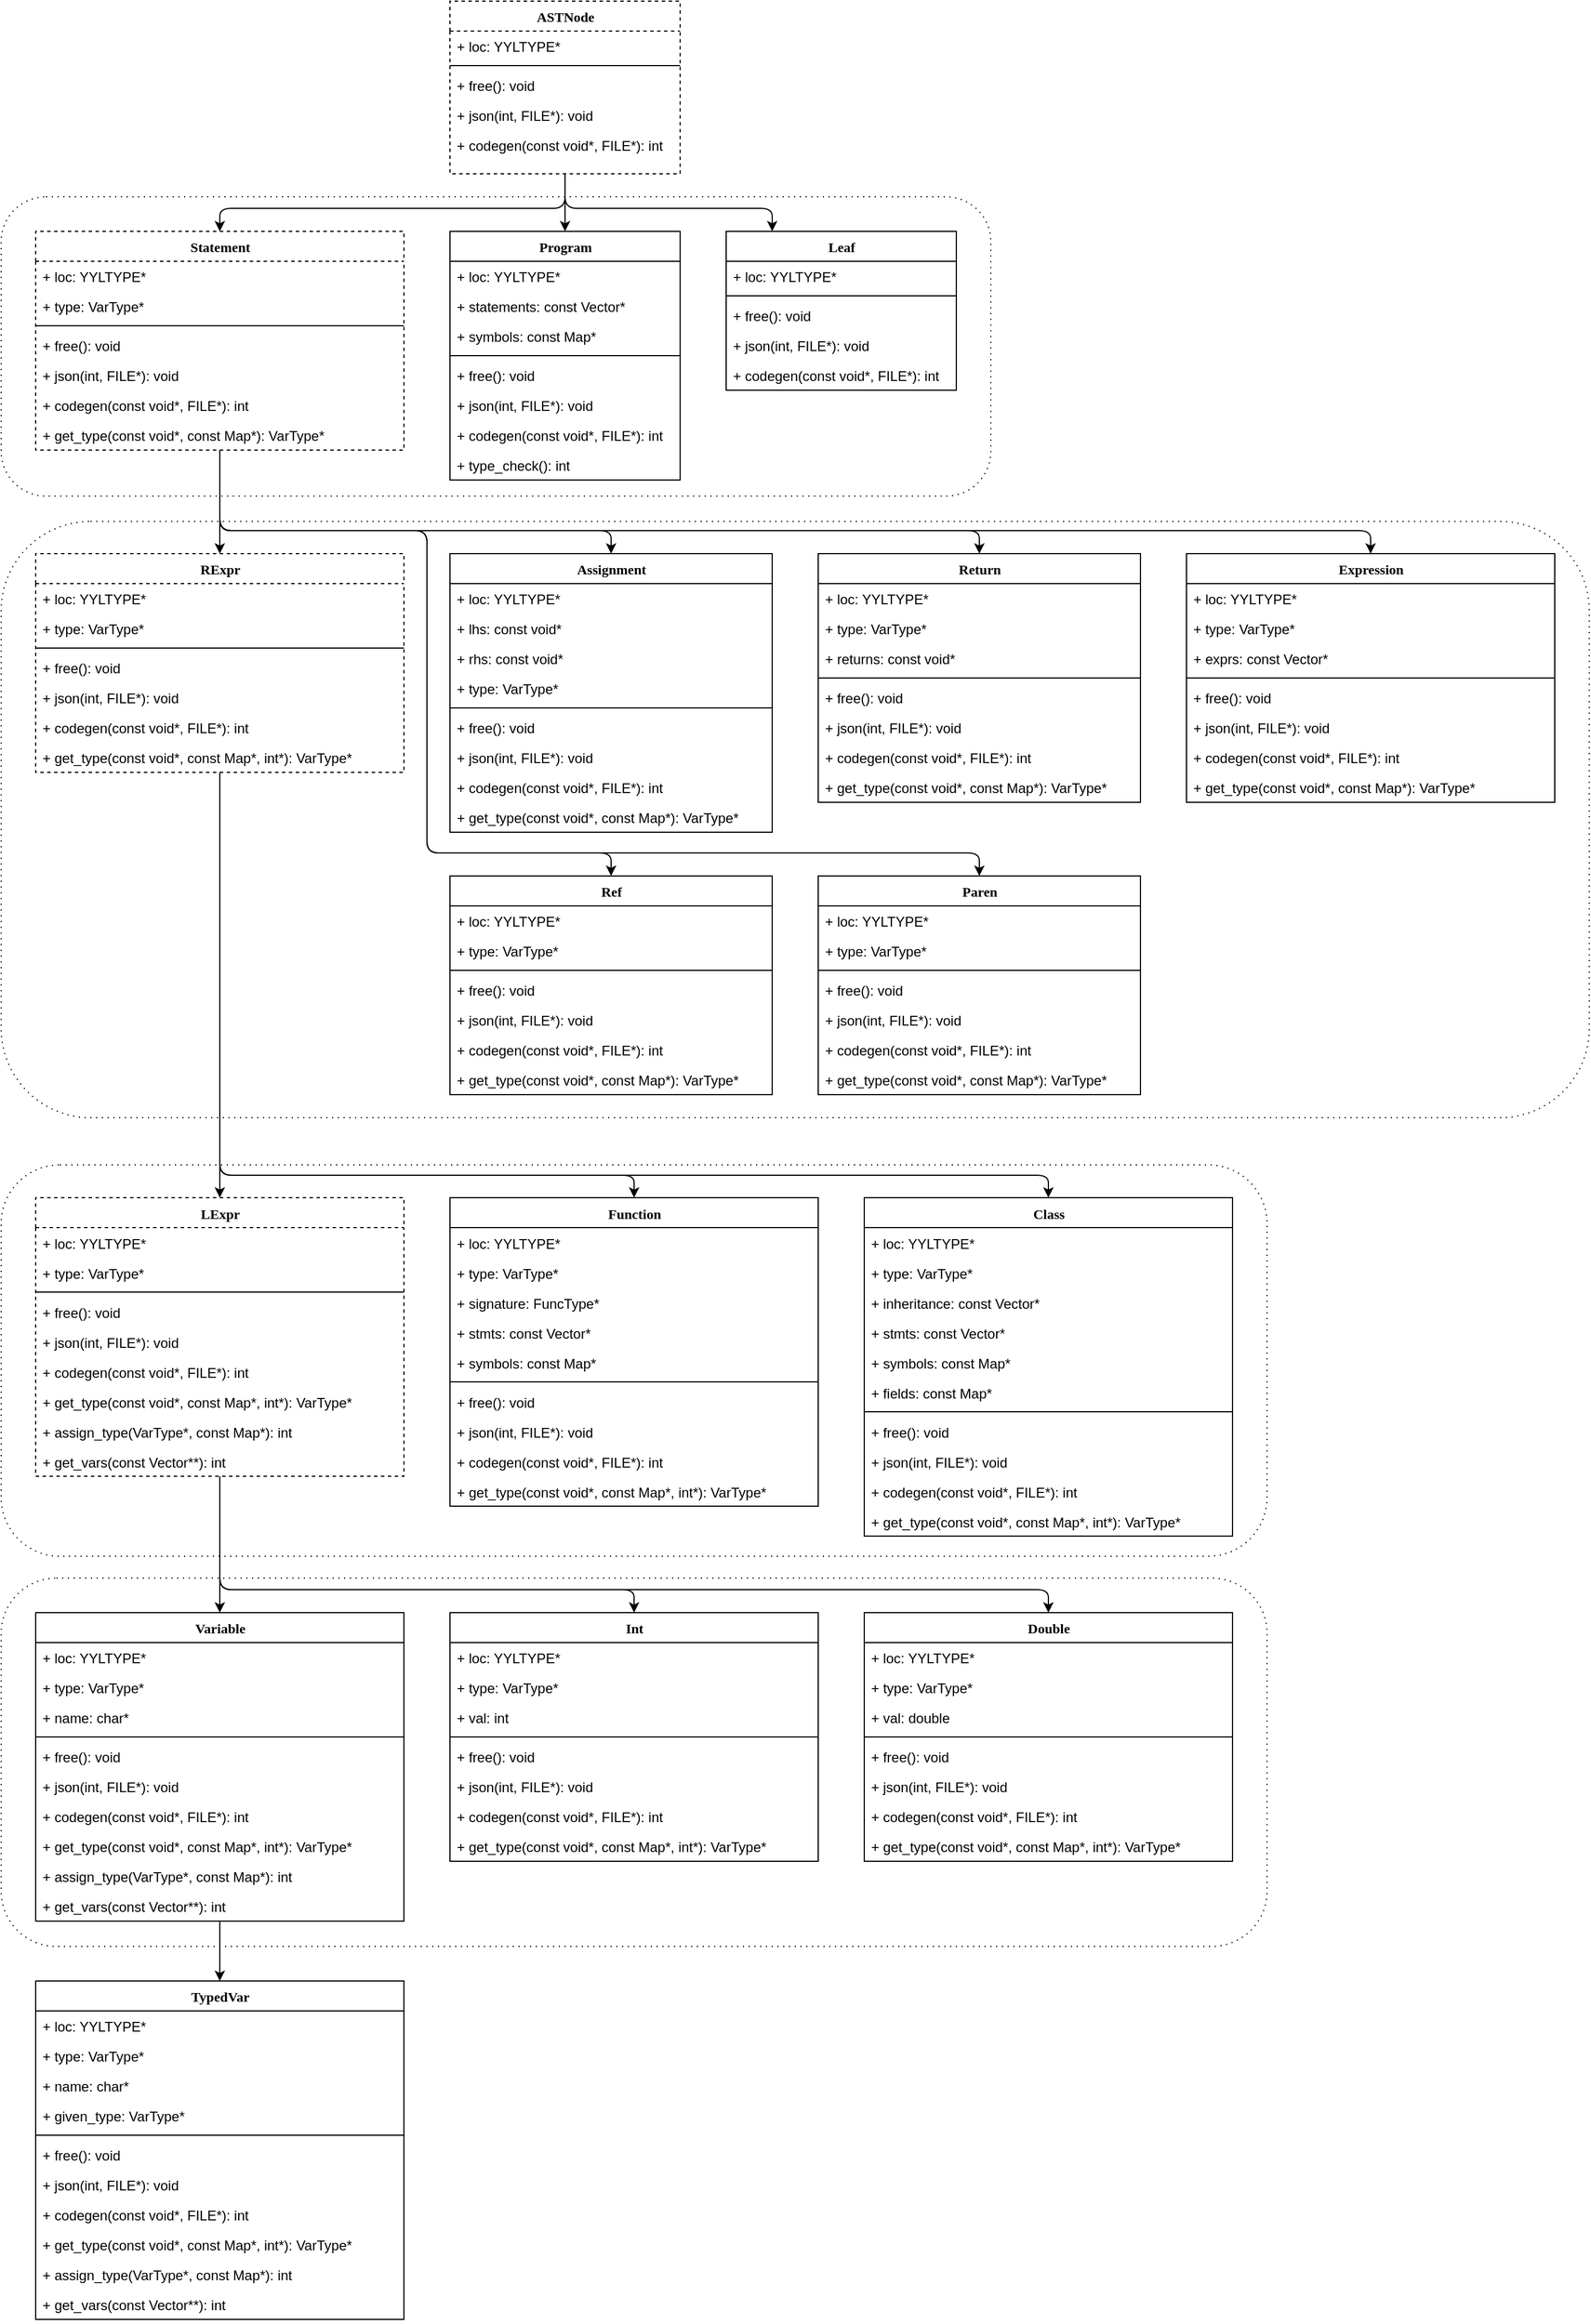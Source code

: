 <mxfile version="10.9.6" type="github"><diagram name="Page-1" id="9f46799a-70d6-7492-0946-bef42562c5a5"><mxGraphModel dx="1822" dy="1196" grid="1" gridSize="10" guides="1" tooltips="1" connect="1" arrows="1" fold="1" page="0" pageScale="1" pageWidth="1100" pageHeight="850" background="#ffffff" math="0" shadow="0"><root><mxCell id="0"/><mxCell id="1" parent="0"/><mxCell id="oN2zGfj8Q57mukMuU4Cy-26" value="" style="rounded=1;whiteSpace=wrap;html=1;fillColor=none;dashed=1;dashPattern=1 4;" parent="1" vertex="1"><mxGeometry x="-30" y="1290" width="1100" height="320" as="geometry"/></mxCell><mxCell id="oN2zGfj8Q57mukMuU4Cy-20" value="" style="rounded=1;whiteSpace=wrap;html=1;fillColor=none;dashed=1;dashPattern=1 4;" parent="1" vertex="1"><mxGeometry x="-30" y="90" width="860" height="260" as="geometry"/></mxCell><mxCell id="oN2zGfj8Q57mukMuU4Cy-23" value="" style="rounded=1;whiteSpace=wrap;html=1;fillColor=none;dashed=1;dashPattern=1 4;" parent="1" vertex="1"><mxGeometry x="-30" y="931" width="1100" height="340" as="geometry"/></mxCell><mxCell id="oN2zGfj8Q57mukMuU4Cy-22" value="" style="rounded=1;whiteSpace=wrap;html=1;fillColor=none;dashed=1;dashPattern=1 4;" parent="1" vertex="1"><mxGeometry x="-30" y="372" width="1380" height="518" as="geometry"/></mxCell><mxCell id="1QZKgjSJytQwrSyquT9b-14" style="edgeStyle=orthogonalEdgeStyle;rounded=1;orthogonalLoop=1;jettySize=auto;html=1;exitX=0.5;exitY=1;exitDx=0;exitDy=0;entryX=0.5;entryY=0;entryDx=0;entryDy=0;" parent="1" source="78961159f06e98e8-30" target="1QZKgjSJytQwrSyquT9b-2" edge="1"><mxGeometry relative="1" as="geometry"><Array as="points"><mxPoint x="460" y="100"/><mxPoint x="160" y="100"/></Array></mxGeometry></mxCell><mxCell id="Fre1fK7DkMLQYQPLFtZf-16" style="edgeStyle=orthogonalEdgeStyle;rounded=1;orthogonalLoop=1;jettySize=auto;html=1;exitX=0.5;exitY=1;exitDx=0;exitDy=0;" parent="1" source="78961159f06e98e8-30" target="Fre1fK7DkMLQYQPLFtZf-11" edge="1"><mxGeometry relative="1" as="geometry"><Array as="points"><mxPoint x="460" y="100"/><mxPoint x="640" y="100"/></Array></mxGeometry></mxCell><mxCell id="AZ5usVr23EP0N04QTo6L-5" style="edgeStyle=orthogonalEdgeStyle;rounded=0;orthogonalLoop=1;jettySize=auto;html=1;exitX=0.5;exitY=1;exitDx=0;exitDy=0;entryX=0.5;entryY=0;entryDx=0;entryDy=0;" edge="1" parent="1" source="78961159f06e98e8-30" target="1QZKgjSJytQwrSyquT9b-21"><mxGeometry relative="1" as="geometry"/></mxCell><mxCell id="78961159f06e98e8-30" value="ASTNode" style="swimlane;html=1;fontStyle=1;align=center;verticalAlign=top;childLayout=stackLayout;horizontal=1;startSize=26;horizontalStack=0;resizeParent=1;resizeLast=0;collapsible=1;marginBottom=0;swimlaneFillColor=#ffffff;rounded=0;shadow=0;comic=0;labelBackgroundColor=none;strokeColor=#000000;strokeWidth=1;fillColor=none;fontFamily=Verdana;fontSize=12;fontColor=#000000;dashed=1;" parent="1" vertex="1"><mxGeometry x="360" y="-80" width="200" height="150" as="geometry"/></mxCell><mxCell id="78961159f06e98e8-31" value="+ loc: YYLTYPE*" style="text;html=1;strokeColor=none;fillColor=none;align=left;verticalAlign=top;spacingLeft=4;spacingRight=4;whiteSpace=wrap;overflow=hidden;rotatable=0;points=[[0,0.5],[1,0.5]];portConstraint=eastwest;" parent="78961159f06e98e8-30" vertex="1"><mxGeometry y="26" width="200" height="26" as="geometry"/></mxCell><mxCell id="78961159f06e98e8-38" value="" style="line;html=1;strokeWidth=1;fillColor=none;align=left;verticalAlign=middle;spacingTop=-1;spacingLeft=3;spacingRight=3;rotatable=0;labelPosition=right;points=[];portConstraint=eastwest;" parent="78961159f06e98e8-30" vertex="1"><mxGeometry y="52" width="200" height="8" as="geometry"/></mxCell><mxCell id="78961159f06e98e8-39" value="+ free(): void" style="text;html=1;strokeColor=none;fillColor=none;align=left;verticalAlign=top;spacingLeft=4;spacingRight=4;whiteSpace=wrap;overflow=hidden;rotatable=0;points=[[0,0.5],[1,0.5]];portConstraint=eastwest;" parent="78961159f06e98e8-30" vertex="1"><mxGeometry y="60" width="200" height="26" as="geometry"/></mxCell><mxCell id="AZ5usVr23EP0N04QTo6L-3" value="+ json(int, FILE*): void&lt;br&gt;&lt;br&gt;" style="text;html=1;strokeColor=none;fillColor=none;align=left;verticalAlign=top;spacingLeft=4;spacingRight=4;whiteSpace=wrap;overflow=hidden;rotatable=0;points=[[0,0.5],[1,0.5]];portConstraint=eastwest;" vertex="1" parent="78961159f06e98e8-30"><mxGeometry y="86" width="200" height="26" as="geometry"/></mxCell><mxCell id="78961159f06e98e8-40" value="+ codegen(const void*, FILE*): int" style="text;html=1;strokeColor=none;fillColor=none;align=left;verticalAlign=top;spacingLeft=4;spacingRight=4;whiteSpace=wrap;overflow=hidden;rotatable=0;points=[[0,0.5],[1,0.5]];portConstraint=eastwest;" parent="78961159f06e98e8-30" vertex="1"><mxGeometry y="112" width="200" height="26" as="geometry"/></mxCell><mxCell id="ZWTQBQUUDfMGKnObX4Oh-3" style="edgeStyle=orthogonalEdgeStyle;rounded=1;orthogonalLoop=1;jettySize=auto;html=1;exitX=0.5;exitY=1;exitDx=0;exitDy=0;entryX=0.5;entryY=0;entryDx=0;entryDy=0;" parent="1" source="1QZKgjSJytQwrSyquT9b-2" target="1QZKgjSJytQwrSyquT9b-38" edge="1"><mxGeometry relative="1" as="geometry"/></mxCell><mxCell id="ZWTQBQUUDfMGKnObX4Oh-26" style="edgeStyle=orthogonalEdgeStyle;rounded=1;orthogonalLoop=1;jettySize=auto;html=1;exitX=0.5;exitY=1;exitDx=0;exitDy=0;entryX=0.5;entryY=0;entryDx=0;entryDy=0;" parent="1" source="1QZKgjSJytQwrSyquT9b-2" target="1QZKgjSJytQwrSyquT9b-8" edge="1"><mxGeometry relative="1" as="geometry"><Array as="points"><mxPoint x="160" y="380"/><mxPoint x="500" y="380"/></Array></mxGeometry></mxCell><mxCell id="MacZhLEBYOlo_rOo6RtW-10" style="edgeStyle=orthogonalEdgeStyle;rounded=1;orthogonalLoop=1;jettySize=auto;html=1;exitX=0.5;exitY=1;exitDx=0;exitDy=0;entryX=0.5;entryY=0;entryDx=0;entryDy=0;" parent="1" source="1QZKgjSJytQwrSyquT9b-2" target="MacZhLEBYOlo_rOo6RtW-1" edge="1"><mxGeometry relative="1" as="geometry"><Array as="points"><mxPoint x="160" y="380"/><mxPoint x="820" y="380"/></Array></mxGeometry></mxCell><mxCell id="Fre1fK7DkMLQYQPLFtZf-10" style="edgeStyle=orthogonalEdgeStyle;rounded=1;orthogonalLoop=1;jettySize=auto;html=1;exitX=0.5;exitY=1;exitDx=0;exitDy=0;" parent="1" source="1QZKgjSJytQwrSyquT9b-2" target="Fre1fK7DkMLQYQPLFtZf-3" edge="1"><mxGeometry relative="1" as="geometry"><Array as="points"><mxPoint x="160" y="380"/><mxPoint x="1160" y="380"/></Array></mxGeometry></mxCell><mxCell id="Fre1fK7DkMLQYQPLFtZf-19" style="edgeStyle=orthogonalEdgeStyle;rounded=1;orthogonalLoop=1;jettySize=auto;html=1;exitX=0.5;exitY=1;exitDx=0;exitDy=0;" parent="1" source="1QZKgjSJytQwrSyquT9b-2" target="1QZKgjSJytQwrSyquT9b-15" edge="1"><mxGeometry relative="1" as="geometry"><Array as="points"><mxPoint x="160" y="380"/><mxPoint x="340" y="380"/><mxPoint x="340" y="660"/><mxPoint x="500" y="660"/></Array></mxGeometry></mxCell><mxCell id="DDf3JzIwgFpBj1SjFqYY-10" style="edgeStyle=orthogonalEdgeStyle;rounded=1;orthogonalLoop=1;jettySize=auto;html=1;exitX=0.5;exitY=1;exitDx=0;exitDy=0;entryX=0.5;entryY=0;entryDx=0;entryDy=0;" parent="1" source="1QZKgjSJytQwrSyquT9b-2" target="DDf3JzIwgFpBj1SjFqYY-2" edge="1"><mxGeometry relative="1" as="geometry"><Array as="points"><mxPoint x="160" y="380"/><mxPoint x="340" y="380"/><mxPoint x="340" y="660"/><mxPoint x="820" y="660"/></Array></mxGeometry></mxCell><mxCell id="1QZKgjSJytQwrSyquT9b-2" value="Statement" style="swimlane;html=1;fontStyle=1;align=center;verticalAlign=top;childLayout=stackLayout;horizontal=1;startSize=26;horizontalStack=0;resizeParent=1;resizeLast=0;collapsible=1;marginBottom=0;swimlaneFillColor=#ffffff;rounded=0;shadow=0;comic=0;labelBackgroundColor=none;strokeColor=#000000;strokeWidth=1;fillColor=none;fontFamily=Verdana;fontSize=12;fontColor=#000000;dashed=1;" parent="1" vertex="1"><mxGeometry y="120" width="320" height="190" as="geometry"/></mxCell><mxCell id="ZWTQBQUUDfMGKnObX4Oh-13" value="+ loc: YYLTYPE*" style="text;html=1;strokeColor=none;fillColor=none;align=left;verticalAlign=top;spacingLeft=4;spacingRight=4;whiteSpace=wrap;overflow=hidden;rotatable=0;points=[[0,0.5],[1,0.5]];portConstraint=eastwest;" parent="1QZKgjSJytQwrSyquT9b-2" vertex="1"><mxGeometry y="26" width="320" height="26" as="geometry"/></mxCell><mxCell id="1QZKgjSJytQwrSyquT9b-3" value="+ type: VarType*&lt;br&gt;" style="text;html=1;strokeColor=none;fillColor=none;align=left;verticalAlign=top;spacingLeft=4;spacingRight=4;whiteSpace=wrap;overflow=hidden;rotatable=0;points=[[0,0.5],[1,0.5]];portConstraint=eastwest;" parent="1QZKgjSJytQwrSyquT9b-2" vertex="1"><mxGeometry y="52" width="320" height="26" as="geometry"/></mxCell><mxCell id="1QZKgjSJytQwrSyquT9b-4" value="" style="line;html=1;strokeWidth=1;fillColor=none;align=left;verticalAlign=middle;spacingTop=-1;spacingLeft=3;spacingRight=3;rotatable=0;labelPosition=right;points=[];portConstraint=eastwest;" parent="1QZKgjSJytQwrSyquT9b-2" vertex="1"><mxGeometry y="78" width="320" height="8" as="geometry"/></mxCell><mxCell id="1QZKgjSJytQwrSyquT9b-5" value="+ free(): void" style="text;html=1;strokeColor=none;fillColor=none;align=left;verticalAlign=top;spacingLeft=4;spacingRight=4;whiteSpace=wrap;overflow=hidden;rotatable=0;points=[[0,0.5],[1,0.5]];portConstraint=eastwest;" parent="1QZKgjSJytQwrSyquT9b-2" vertex="1"><mxGeometry y="86" width="320" height="26" as="geometry"/></mxCell><mxCell id="ZWTQBQUUDfMGKnObX4Oh-1" value="+ json(int, FILE*): void&lt;br&gt;&lt;br&gt;" style="text;html=1;strokeColor=none;fillColor=none;align=left;verticalAlign=top;spacingLeft=4;spacingRight=4;whiteSpace=wrap;overflow=hidden;rotatable=0;points=[[0,0.5],[1,0.5]];portConstraint=eastwest;" parent="1QZKgjSJytQwrSyquT9b-2" vertex="1"><mxGeometry y="112" width="320" height="26" as="geometry"/></mxCell><mxCell id="AZ5usVr23EP0N04QTo6L-7" value="+ codegen(const void*, FILE*): int" style="text;html=1;strokeColor=none;fillColor=none;align=left;verticalAlign=top;spacingLeft=4;spacingRight=4;whiteSpace=wrap;overflow=hidden;rotatable=0;points=[[0,0.5],[1,0.5]];portConstraint=eastwest;" vertex="1" parent="1QZKgjSJytQwrSyquT9b-2"><mxGeometry y="138" width="320" height="26" as="geometry"/></mxCell><mxCell id="1QZKgjSJytQwrSyquT9b-6" value="+ get_type(const void*, const Map*): VarType*&lt;br&gt;" style="text;html=1;strokeColor=none;fillColor=none;align=left;verticalAlign=top;spacingLeft=4;spacingRight=4;whiteSpace=wrap;overflow=hidden;rotatable=0;points=[[0,0.5],[1,0.5]];portConstraint=eastwest;" parent="1QZKgjSJytQwrSyquT9b-2" vertex="1"><mxGeometry y="164" width="320" height="26" as="geometry"/></mxCell><mxCell id="1QZKgjSJytQwrSyquT9b-8" value="Assignment" style="swimlane;html=1;fontStyle=1;align=center;verticalAlign=top;childLayout=stackLayout;horizontal=1;startSize=26;horizontalStack=0;resizeParent=1;resizeLast=0;collapsible=1;marginBottom=0;swimlaneFillColor=#ffffff;rounded=0;shadow=0;comic=0;labelBackgroundColor=none;strokeColor=#000000;strokeWidth=1;fillColor=none;fontFamily=Verdana;fontSize=12;fontColor=#000000;" parent="1" vertex="1"><mxGeometry x="360" y="400" width="280" height="242" as="geometry"/></mxCell><mxCell id="1QZKgjSJytQwrSyquT9b-29" value="+ loc: YYLTYPE*" style="text;html=1;strokeColor=none;fillColor=none;align=left;verticalAlign=top;spacingLeft=4;spacingRight=4;whiteSpace=wrap;overflow=hidden;rotatable=0;points=[[0,0.5],[1,0.5]];portConstraint=eastwest;" parent="1QZKgjSJytQwrSyquT9b-8" vertex="1"><mxGeometry y="26" width="280" height="26" as="geometry"/></mxCell><mxCell id="1QZKgjSJytQwrSyquT9b-9" value="+ lhs: const void*&lt;br&gt;" style="text;html=1;strokeColor=none;fillColor=none;align=left;verticalAlign=top;spacingLeft=4;spacingRight=4;whiteSpace=wrap;overflow=hidden;rotatable=0;points=[[0,0.5],[1,0.5]];portConstraint=eastwest;" parent="1QZKgjSJytQwrSyquT9b-8" vertex="1"><mxGeometry y="52" width="280" height="26" as="geometry"/></mxCell><mxCell id="1QZKgjSJytQwrSyquT9b-30" value="+ rhs: const void*&lt;br&gt;" style="text;html=1;strokeColor=none;fillColor=none;align=left;verticalAlign=top;spacingLeft=4;spacingRight=4;whiteSpace=wrap;overflow=hidden;rotatable=0;points=[[0,0.5],[1,0.5]];portConstraint=eastwest;" parent="1QZKgjSJytQwrSyquT9b-8" vertex="1"><mxGeometry y="78" width="280" height="26" as="geometry"/></mxCell><mxCell id="ZWTQBQUUDfMGKnObX4Oh-15" value="+ type: VarType*&lt;br&gt;" style="text;html=1;strokeColor=none;fillColor=none;align=left;verticalAlign=top;spacingLeft=4;spacingRight=4;whiteSpace=wrap;overflow=hidden;rotatable=0;points=[[0,0.5],[1,0.5]];portConstraint=eastwest;" parent="1QZKgjSJytQwrSyquT9b-8" vertex="1"><mxGeometry y="104" width="280" height="26" as="geometry"/></mxCell><mxCell id="1QZKgjSJytQwrSyquT9b-10" value="" style="line;html=1;strokeWidth=1;fillColor=none;align=left;verticalAlign=middle;spacingTop=-1;spacingLeft=3;spacingRight=3;rotatable=0;labelPosition=right;points=[];portConstraint=eastwest;" parent="1QZKgjSJytQwrSyquT9b-8" vertex="1"><mxGeometry y="130" width="280" height="8" as="geometry"/></mxCell><mxCell id="1QZKgjSJytQwrSyquT9b-11" value="+ free(): void" style="text;html=1;strokeColor=none;fillColor=none;align=left;verticalAlign=top;spacingLeft=4;spacingRight=4;whiteSpace=wrap;overflow=hidden;rotatable=0;points=[[0,0.5],[1,0.5]];portConstraint=eastwest;" parent="1QZKgjSJytQwrSyquT9b-8" vertex="1"><mxGeometry y="138" width="280" height="26" as="geometry"/></mxCell><mxCell id="1QZKgjSJytQwrSyquT9b-12" value="+ json(int, FILE*): void&lt;br&gt;&lt;br&gt;" style="text;html=1;strokeColor=none;fillColor=none;align=left;verticalAlign=top;spacingLeft=4;spacingRight=4;whiteSpace=wrap;overflow=hidden;rotatable=0;points=[[0,0.5],[1,0.5]];portConstraint=eastwest;" parent="1QZKgjSJytQwrSyquT9b-8" vertex="1"><mxGeometry y="164" width="280" height="26" as="geometry"/></mxCell><mxCell id="AZ5usVr23EP0N04QTo6L-9" value="+ codegen(const void*, FILE*): int" style="text;html=1;strokeColor=none;fillColor=none;align=left;verticalAlign=top;spacingLeft=4;spacingRight=4;whiteSpace=wrap;overflow=hidden;rotatable=0;points=[[0,0.5],[1,0.5]];portConstraint=eastwest;" vertex="1" parent="1QZKgjSJytQwrSyquT9b-8"><mxGeometry y="190" width="280" height="26" as="geometry"/></mxCell><mxCell id="ZWTQBQUUDfMGKnObX4Oh-5" value="+ get_type(const void*, const Map*): VarType*&lt;br&gt;" style="text;html=1;strokeColor=none;fillColor=none;align=left;verticalAlign=top;spacingLeft=4;spacingRight=4;whiteSpace=wrap;overflow=hidden;rotatable=0;points=[[0,0.5],[1,0.5]];portConstraint=eastwest;" parent="1QZKgjSJytQwrSyquT9b-8" vertex="1"><mxGeometry y="216" width="280" height="26" as="geometry"/></mxCell><mxCell id="1QZKgjSJytQwrSyquT9b-15" value="Ref" style="swimlane;html=1;fontStyle=1;align=center;verticalAlign=top;childLayout=stackLayout;horizontal=1;startSize=26;horizontalStack=0;resizeParent=1;resizeLast=0;collapsible=1;marginBottom=0;swimlaneFillColor=#ffffff;rounded=0;shadow=0;comic=0;labelBackgroundColor=none;strokeColor=#000000;strokeWidth=1;fillColor=none;fontFamily=Verdana;fontSize=12;fontColor=#000000;" parent="1" vertex="1"><mxGeometry x="360" y="680" width="280" height="190" as="geometry"/></mxCell><mxCell id="1QZKgjSJytQwrSyquT9b-16" value="+ loc: YYLTYPE*" style="text;html=1;strokeColor=none;fillColor=none;align=left;verticalAlign=top;spacingLeft=4;spacingRight=4;whiteSpace=wrap;overflow=hidden;rotatable=0;points=[[0,0.5],[1,0.5]];portConstraint=eastwest;" parent="1QZKgjSJytQwrSyquT9b-15" vertex="1"><mxGeometry y="26" width="280" height="26" as="geometry"/></mxCell><mxCell id="Fre1fK7DkMLQYQPLFtZf-20" value="+ type: VarType*&lt;br&gt;" style="text;html=1;strokeColor=none;fillColor=none;align=left;verticalAlign=top;spacingLeft=4;spacingRight=4;whiteSpace=wrap;overflow=hidden;rotatable=0;points=[[0,0.5],[1,0.5]];portConstraint=eastwest;" parent="1QZKgjSJytQwrSyquT9b-15" vertex="1"><mxGeometry y="52" width="280" height="26" as="geometry"/></mxCell><mxCell id="1QZKgjSJytQwrSyquT9b-17" value="" style="line;html=1;strokeWidth=1;fillColor=none;align=left;verticalAlign=middle;spacingTop=-1;spacingLeft=3;spacingRight=3;rotatable=0;labelPosition=right;points=[];portConstraint=eastwest;" parent="1QZKgjSJytQwrSyquT9b-15" vertex="1"><mxGeometry y="78" width="280" height="8" as="geometry"/></mxCell><mxCell id="1QZKgjSJytQwrSyquT9b-18" value="+ free(): void" style="text;html=1;strokeColor=none;fillColor=none;align=left;verticalAlign=top;spacingLeft=4;spacingRight=4;whiteSpace=wrap;overflow=hidden;rotatable=0;points=[[0,0.5],[1,0.5]];portConstraint=eastwest;" parent="1QZKgjSJytQwrSyquT9b-15" vertex="1"><mxGeometry y="86" width="280" height="26" as="geometry"/></mxCell><mxCell id="1QZKgjSJytQwrSyquT9b-19" value="+ json(int, FILE*): void&lt;br&gt;&lt;br&gt;" style="text;html=1;strokeColor=none;fillColor=none;align=left;verticalAlign=top;spacingLeft=4;spacingRight=4;whiteSpace=wrap;overflow=hidden;rotatable=0;points=[[0,0.5],[1,0.5]];portConstraint=eastwest;" parent="1QZKgjSJytQwrSyquT9b-15" vertex="1"><mxGeometry y="112" width="280" height="26" as="geometry"/></mxCell><mxCell id="AZ5usVr23EP0N04QTo6L-12" value="+ codegen(const void*, FILE*): int" style="text;html=1;strokeColor=none;fillColor=none;align=left;verticalAlign=top;spacingLeft=4;spacingRight=4;whiteSpace=wrap;overflow=hidden;rotatable=0;points=[[0,0.5],[1,0.5]];portConstraint=eastwest;" vertex="1" parent="1QZKgjSJytQwrSyquT9b-15"><mxGeometry y="138" width="280" height="26" as="geometry"/></mxCell><mxCell id="Fre1fK7DkMLQYQPLFtZf-21" value="+ get_type(const void*, const Map*): VarType*&lt;br&gt;" style="text;html=1;strokeColor=none;fillColor=none;align=left;verticalAlign=top;spacingLeft=4;spacingRight=4;whiteSpace=wrap;overflow=hidden;rotatable=0;points=[[0,0.5],[1,0.5]];portConstraint=eastwest;" parent="1QZKgjSJytQwrSyquT9b-15" vertex="1"><mxGeometry y="164" width="280" height="26" as="geometry"/></mxCell><mxCell id="1QZKgjSJytQwrSyquT9b-21" value="Program" style="swimlane;html=1;fontStyle=1;align=center;verticalAlign=top;childLayout=stackLayout;horizontal=1;startSize=26;horizontalStack=0;resizeParent=1;resizeLast=0;collapsible=1;marginBottom=0;swimlaneFillColor=#ffffff;rounded=0;shadow=0;comic=0;labelBackgroundColor=none;strokeColor=#000000;strokeWidth=1;fillColor=none;fontFamily=Verdana;fontSize=12;fontColor=#000000;" parent="1" vertex="1"><mxGeometry x="360" y="120" width="200" height="216" as="geometry"><mxRectangle x="250" y="160" width="80" height="26" as="alternateBounds"/></mxGeometry></mxCell><mxCell id="1QZKgjSJytQwrSyquT9b-22" value="+ loc: YYLTYPE*" style="text;html=1;strokeColor=none;fillColor=none;align=left;verticalAlign=top;spacingLeft=4;spacingRight=4;whiteSpace=wrap;overflow=hidden;rotatable=0;points=[[0,0.5],[1,0.5]];portConstraint=eastwest;" parent="1QZKgjSJytQwrSyquT9b-21" vertex="1"><mxGeometry y="26" width="200" height="26" as="geometry"/></mxCell><mxCell id="1QZKgjSJytQwrSyquT9b-28" value="+ statements: const Vector*&lt;br&gt;" style="text;html=1;strokeColor=none;fillColor=none;align=left;verticalAlign=top;spacingLeft=4;spacingRight=4;whiteSpace=wrap;overflow=hidden;rotatable=0;points=[[0,0.5],[1,0.5]];portConstraint=eastwest;" parent="1QZKgjSJytQwrSyquT9b-21" vertex="1"><mxGeometry y="52" width="200" height="26" as="geometry"/></mxCell><mxCell id="ZWTQBQUUDfMGKnObX4Oh-12" value="+ symbols: const Map*&lt;br&gt;" style="text;html=1;strokeColor=none;fillColor=none;align=left;verticalAlign=top;spacingLeft=4;spacingRight=4;whiteSpace=wrap;overflow=hidden;rotatable=0;points=[[0,0.5],[1,0.5]];portConstraint=eastwest;" parent="1QZKgjSJytQwrSyquT9b-21" vertex="1"><mxGeometry y="78" width="200" height="26" as="geometry"/></mxCell><mxCell id="1QZKgjSJytQwrSyquT9b-23" value="" style="line;html=1;strokeWidth=1;fillColor=none;align=left;verticalAlign=middle;spacingTop=-1;spacingLeft=3;spacingRight=3;rotatable=0;labelPosition=right;points=[];portConstraint=eastwest;" parent="1QZKgjSJytQwrSyquT9b-21" vertex="1"><mxGeometry y="104" width="200" height="8" as="geometry"/></mxCell><mxCell id="1QZKgjSJytQwrSyquT9b-24" value="+ free(): void" style="text;html=1;strokeColor=none;fillColor=none;align=left;verticalAlign=top;spacingLeft=4;spacingRight=4;whiteSpace=wrap;overflow=hidden;rotatable=0;points=[[0,0.5],[1,0.5]];portConstraint=eastwest;" parent="1QZKgjSJytQwrSyquT9b-21" vertex="1"><mxGeometry y="112" width="200" height="26" as="geometry"/></mxCell><mxCell id="1QZKgjSJytQwrSyquT9b-25" value="+ json(int, FILE*): void&lt;br&gt;&lt;br&gt;" style="text;html=1;strokeColor=none;fillColor=none;align=left;verticalAlign=top;spacingLeft=4;spacingRight=4;whiteSpace=wrap;overflow=hidden;rotatable=0;points=[[0,0.5],[1,0.5]];portConstraint=eastwest;" parent="1QZKgjSJytQwrSyquT9b-21" vertex="1"><mxGeometry y="138" width="200" height="26" as="geometry"/></mxCell><mxCell id="AZ5usVr23EP0N04QTo6L-4" value="+ codegen(const void*, FILE*): int" style="text;html=1;strokeColor=none;fillColor=none;align=left;verticalAlign=top;spacingLeft=4;spacingRight=4;whiteSpace=wrap;overflow=hidden;rotatable=0;points=[[0,0.5],[1,0.5]];portConstraint=eastwest;" vertex="1" parent="1QZKgjSJytQwrSyquT9b-21"><mxGeometry y="164" width="200" height="26" as="geometry"/></mxCell><mxCell id="ZWTQBQUUDfMGKnObX4Oh-28" value="+ type_check(): int&lt;br&gt;" style="text;html=1;strokeColor=none;fillColor=none;align=left;verticalAlign=top;spacingLeft=4;spacingRight=4;whiteSpace=wrap;overflow=hidden;rotatable=0;points=[[0,0.5],[1,0.5]];portConstraint=eastwest;" parent="1QZKgjSJytQwrSyquT9b-21" vertex="1"><mxGeometry y="190" width="200" height="26" as="geometry"/></mxCell><mxCell id="1QZKgjSJytQwrSyquT9b-49" style="edgeStyle=orthogonalEdgeStyle;rounded=1;orthogonalLoop=1;jettySize=auto;html=1;exitX=0.5;exitY=1;exitDx=0;exitDy=0;entryX=0.5;entryY=0;entryDx=0;entryDy=0;" parent="1" source="1QZKgjSJytQwrSyquT9b-38" target="1QZKgjSJytQwrSyquT9b-44" edge="1"><mxGeometry relative="1" as="geometry"/></mxCell><mxCell id="MacZhLEBYOlo_rOo6RtW-23" style="edgeStyle=orthogonalEdgeStyle;rounded=1;orthogonalLoop=1;jettySize=auto;html=1;exitX=0.5;exitY=1;exitDx=0;exitDy=0;entryX=0.5;entryY=0;entryDx=0;entryDy=0;" parent="1" source="1QZKgjSJytQwrSyquT9b-38" target="MacZhLEBYOlo_rOo6RtW-11" edge="1"><mxGeometry relative="1" as="geometry"><Array as="points"><mxPoint x="160" y="940"/><mxPoint x="520" y="940"/></Array></mxGeometry></mxCell><mxCell id="oN2zGfj8Q57mukMuU4Cy-19" style="edgeStyle=orthogonalEdgeStyle;rounded=1;orthogonalLoop=1;jettySize=auto;html=1;exitX=0.5;exitY=1;exitDx=0;exitDy=0;entryX=0.5;entryY=0;entryDx=0;entryDy=0;" parent="1" source="1QZKgjSJytQwrSyquT9b-38" target="oN2zGfj8Q57mukMuU4Cy-12" edge="1"><mxGeometry relative="1" as="geometry"><Array as="points"><mxPoint x="160" y="940"/><mxPoint x="880" y="940"/></Array></mxGeometry></mxCell><mxCell id="1QZKgjSJytQwrSyquT9b-38" value="RExpr" style="swimlane;html=1;fontStyle=1;align=center;verticalAlign=top;childLayout=stackLayout;horizontal=1;startSize=26;horizontalStack=0;resizeParent=1;resizeLast=0;collapsible=1;marginBottom=0;swimlaneFillColor=#ffffff;rounded=0;shadow=0;comic=0;labelBackgroundColor=none;strokeColor=#000000;strokeWidth=1;fillColor=none;fontFamily=Verdana;fontSize=12;fontColor=#000000;dashed=1;" parent="1" vertex="1"><mxGeometry y="400" width="320" height="190" as="geometry"/></mxCell><mxCell id="1QZKgjSJytQwrSyquT9b-39" value="+ loc: YYLTYPE*" style="text;html=1;strokeColor=none;fillColor=none;align=left;verticalAlign=top;spacingLeft=4;spacingRight=4;whiteSpace=wrap;overflow=hidden;rotatable=0;points=[[0,0.5],[1,0.5]];portConstraint=eastwest;" parent="1QZKgjSJytQwrSyquT9b-38" vertex="1"><mxGeometry y="26" width="320" height="26" as="geometry"/></mxCell><mxCell id="ZWTQBQUUDfMGKnObX4Oh-14" value="+ type: VarType*&lt;br&gt;" style="text;html=1;strokeColor=none;fillColor=none;align=left;verticalAlign=top;spacingLeft=4;spacingRight=4;whiteSpace=wrap;overflow=hidden;rotatable=0;points=[[0,0.5],[1,0.5]];portConstraint=eastwest;" parent="1QZKgjSJytQwrSyquT9b-38" vertex="1"><mxGeometry y="52" width="320" height="26" as="geometry"/></mxCell><mxCell id="1QZKgjSJytQwrSyquT9b-40" value="" style="line;html=1;strokeWidth=1;fillColor=none;align=left;verticalAlign=middle;spacingTop=-1;spacingLeft=3;spacingRight=3;rotatable=0;labelPosition=right;points=[];portConstraint=eastwest;" parent="1QZKgjSJytQwrSyquT9b-38" vertex="1"><mxGeometry y="78" width="320" height="8" as="geometry"/></mxCell><mxCell id="1QZKgjSJytQwrSyquT9b-41" value="+ free(): void" style="text;html=1;strokeColor=none;fillColor=none;align=left;verticalAlign=top;spacingLeft=4;spacingRight=4;whiteSpace=wrap;overflow=hidden;rotatable=0;points=[[0,0.5],[1,0.5]];portConstraint=eastwest;" parent="1QZKgjSJytQwrSyquT9b-38" vertex="1"><mxGeometry y="86" width="320" height="26" as="geometry"/></mxCell><mxCell id="1QZKgjSJytQwrSyquT9b-42" value="+ json(int, FILE*): void&lt;br&gt;&lt;br&gt;" style="text;html=1;strokeColor=none;fillColor=none;align=left;verticalAlign=top;spacingLeft=4;spacingRight=4;whiteSpace=wrap;overflow=hidden;rotatable=0;points=[[0,0.5],[1,0.5]];portConstraint=eastwest;" parent="1QZKgjSJytQwrSyquT9b-38" vertex="1"><mxGeometry y="112" width="320" height="26" as="geometry"/></mxCell><mxCell id="AZ5usVr23EP0N04QTo6L-8" value="+ codegen(const void*, FILE*): int" style="text;html=1;strokeColor=none;fillColor=none;align=left;verticalAlign=top;spacingLeft=4;spacingRight=4;whiteSpace=wrap;overflow=hidden;rotatable=0;points=[[0,0.5],[1,0.5]];portConstraint=eastwest;" vertex="1" parent="1QZKgjSJytQwrSyquT9b-38"><mxGeometry y="138" width="320" height="26" as="geometry"/></mxCell><mxCell id="ZWTQBQUUDfMGKnObX4Oh-4" value="+ get_type(const void*, const Map*, int*): VarType*&lt;br&gt;" style="text;html=1;strokeColor=none;fillColor=none;align=left;verticalAlign=top;spacingLeft=4;spacingRight=4;whiteSpace=wrap;overflow=hidden;rotatable=0;points=[[0,0.5],[1,0.5]];portConstraint=eastwest;" parent="1QZKgjSJytQwrSyquT9b-38" vertex="1"><mxGeometry y="164" width="320" height="26" as="geometry"/></mxCell><mxCell id="1QZKgjSJytQwrSyquT9b-55" style="edgeStyle=orthogonalEdgeStyle;rounded=1;orthogonalLoop=1;jettySize=auto;html=1;exitX=0.5;exitY=1;exitDx=0;exitDy=0;entryX=0.5;entryY=0;entryDx=0;entryDy=0;" parent="1" source="1QZKgjSJytQwrSyquT9b-44" target="1QZKgjSJytQwrSyquT9b-50" edge="1"><mxGeometry relative="1" as="geometry"/></mxCell><mxCell id="oN2zGfj8Q57mukMuU4Cy-24" style="edgeStyle=orthogonalEdgeStyle;rounded=1;orthogonalLoop=1;jettySize=auto;html=1;exitX=0.5;exitY=1;exitDx=0;exitDy=0;" parent="1" source="1QZKgjSJytQwrSyquT9b-44" target="1QZKgjSJytQwrSyquT9b-65" edge="1"><mxGeometry relative="1" as="geometry"><Array as="points"><mxPoint x="160" y="1300"/><mxPoint x="520" y="1300"/></Array></mxGeometry></mxCell><mxCell id="oN2zGfj8Q57mukMuU4Cy-25" style="edgeStyle=orthogonalEdgeStyle;rounded=1;orthogonalLoop=1;jettySize=auto;html=1;exitX=0.5;exitY=1;exitDx=0;exitDy=0;" parent="1" source="1QZKgjSJytQwrSyquT9b-44" target="WadupwkHaMw8BlL5N-WV-1" edge="1"><mxGeometry relative="1" as="geometry"><Array as="points"><mxPoint x="160" y="1300"/><mxPoint x="880" y="1300"/></Array></mxGeometry></mxCell><mxCell id="1QZKgjSJytQwrSyquT9b-44" value="LExpr" style="swimlane;html=1;fontStyle=1;align=center;verticalAlign=top;childLayout=stackLayout;horizontal=1;startSize=26;horizontalStack=0;resizeParent=1;resizeLast=0;collapsible=1;marginBottom=0;swimlaneFillColor=#ffffff;rounded=0;shadow=0;comic=0;labelBackgroundColor=none;strokeColor=#000000;strokeWidth=1;fillColor=none;fontFamily=Verdana;fontSize=12;fontColor=#000000;dashed=1;" parent="1" vertex="1"><mxGeometry y="959.5" width="320" height="242" as="geometry"/></mxCell><mxCell id="1QZKgjSJytQwrSyquT9b-45" value="+ loc: YYLTYPE*" style="text;html=1;strokeColor=none;fillColor=none;align=left;verticalAlign=top;spacingLeft=4;spacingRight=4;whiteSpace=wrap;overflow=hidden;rotatable=0;points=[[0,0.5],[1,0.5]];portConstraint=eastwest;" parent="1QZKgjSJytQwrSyquT9b-44" vertex="1"><mxGeometry y="26" width="320" height="26" as="geometry"/></mxCell><mxCell id="ZWTQBQUUDfMGKnObX4Oh-16" value="+ type: VarType*&lt;br&gt;" style="text;html=1;strokeColor=none;fillColor=none;align=left;verticalAlign=top;spacingLeft=4;spacingRight=4;whiteSpace=wrap;overflow=hidden;rotatable=0;points=[[0,0.5],[1,0.5]];portConstraint=eastwest;" parent="1QZKgjSJytQwrSyquT9b-44" vertex="1"><mxGeometry y="52" width="320" height="26" as="geometry"/></mxCell><mxCell id="1QZKgjSJytQwrSyquT9b-46" value="" style="line;html=1;strokeWidth=1;fillColor=none;align=left;verticalAlign=middle;spacingTop=-1;spacingLeft=3;spacingRight=3;rotatable=0;labelPosition=right;points=[];portConstraint=eastwest;" parent="1QZKgjSJytQwrSyquT9b-44" vertex="1"><mxGeometry y="78" width="320" height="8" as="geometry"/></mxCell><mxCell id="1QZKgjSJytQwrSyquT9b-47" value="+ free(): void" style="text;html=1;strokeColor=none;fillColor=none;align=left;verticalAlign=top;spacingLeft=4;spacingRight=4;whiteSpace=wrap;overflow=hidden;rotatable=0;points=[[0,0.5],[1,0.5]];portConstraint=eastwest;" parent="1QZKgjSJytQwrSyquT9b-44" vertex="1"><mxGeometry y="86" width="320" height="26" as="geometry"/></mxCell><mxCell id="1QZKgjSJytQwrSyquT9b-48" value="+ json(int, FILE*): void&lt;br&gt;&lt;br&gt;" style="text;html=1;strokeColor=none;fillColor=none;align=left;verticalAlign=top;spacingLeft=4;spacingRight=4;whiteSpace=wrap;overflow=hidden;rotatable=0;points=[[0,0.5],[1,0.5]];portConstraint=eastwest;" parent="1QZKgjSJytQwrSyquT9b-44" vertex="1"><mxGeometry y="112" width="320" height="26" as="geometry"/></mxCell><mxCell id="AZ5usVr23EP0N04QTo6L-14" value="+ codegen(const void*, FILE*): int" style="text;html=1;strokeColor=none;fillColor=none;align=left;verticalAlign=top;spacingLeft=4;spacingRight=4;whiteSpace=wrap;overflow=hidden;rotatable=0;points=[[0,0.5],[1,0.5]];portConstraint=eastwest;" vertex="1" parent="1QZKgjSJytQwrSyquT9b-44"><mxGeometry y="138" width="320" height="26" as="geometry"/></mxCell><mxCell id="ZWTQBQUUDfMGKnObX4Oh-8" value="+ get_type(const void*, const Map*, int*): VarType*&lt;br&gt;" style="text;html=1;strokeColor=none;fillColor=none;align=left;verticalAlign=top;spacingLeft=4;spacingRight=4;whiteSpace=wrap;overflow=hidden;rotatable=0;points=[[0,0.5],[1,0.5]];portConstraint=eastwest;" parent="1QZKgjSJytQwrSyquT9b-44" vertex="1"><mxGeometry y="164" width="320" height="26" as="geometry"/></mxCell><mxCell id="ZWTQBQUUDfMGKnObX4Oh-22" value="+ assign_type(VarType*, const Map*): int&lt;br&gt;" style="text;html=1;strokeColor=none;fillColor=none;align=left;verticalAlign=top;spacingLeft=4;spacingRight=4;whiteSpace=wrap;overflow=hidden;rotatable=0;points=[[0,0.5],[1,0.5]];portConstraint=eastwest;" parent="1QZKgjSJytQwrSyquT9b-44" vertex="1"><mxGeometry y="190" width="320" height="26" as="geometry"/></mxCell><mxCell id="ZR9QWhjbLbJ8LeH1mGrd-1" value="+ get_vars(const Vector**): int&lt;br&gt;" style="text;html=1;strokeColor=none;fillColor=none;align=left;verticalAlign=top;spacingLeft=4;spacingRight=4;whiteSpace=wrap;overflow=hidden;rotatable=0;points=[[0,0.5],[1,0.5]];portConstraint=eastwest;" parent="1QZKgjSJytQwrSyquT9b-44" vertex="1"><mxGeometry y="216" width="320" height="26" as="geometry"/></mxCell><mxCell id="1QZKgjSJytQwrSyquT9b-63" style="edgeStyle=orthogonalEdgeStyle;rounded=1;orthogonalLoop=1;jettySize=auto;html=1;exitX=0.5;exitY=1;exitDx=0;exitDy=0;entryX=0.5;entryY=0;entryDx=0;entryDy=0;" parent="1" source="1QZKgjSJytQwrSyquT9b-50" target="1QZKgjSJytQwrSyquT9b-57" edge="1"><mxGeometry relative="1" as="geometry"/></mxCell><mxCell id="1QZKgjSJytQwrSyquT9b-50" value="Variable" style="swimlane;html=1;fontStyle=1;align=center;verticalAlign=top;childLayout=stackLayout;horizontal=1;startSize=26;horizontalStack=0;resizeParent=1;resizeLast=0;collapsible=1;marginBottom=0;swimlaneFillColor=#ffffff;rounded=0;shadow=0;comic=0;labelBackgroundColor=none;strokeColor=#000000;strokeWidth=1;fillColor=none;fontFamily=Verdana;fontSize=12;fontColor=#000000;" parent="1" vertex="1"><mxGeometry y="1320" width="320" height="268" as="geometry"/></mxCell><mxCell id="1QZKgjSJytQwrSyquT9b-56" value="+ loc: YYLTYPE*" style="text;html=1;strokeColor=none;fillColor=none;align=left;verticalAlign=top;spacingLeft=4;spacingRight=4;whiteSpace=wrap;overflow=hidden;rotatable=0;points=[[0,0.5],[1,0.5]];portConstraint=eastwest;" parent="1QZKgjSJytQwrSyquT9b-50" vertex="1"><mxGeometry y="26" width="320" height="26" as="geometry"/></mxCell><mxCell id="ZWTQBQUUDfMGKnObX4Oh-19" value="+ type: VarType*&lt;br&gt;" style="text;html=1;strokeColor=none;fillColor=none;align=left;verticalAlign=top;spacingLeft=4;spacingRight=4;whiteSpace=wrap;overflow=hidden;rotatable=0;points=[[0,0.5],[1,0.5]];portConstraint=eastwest;" parent="1QZKgjSJytQwrSyquT9b-50" vertex="1"><mxGeometry y="52" width="320" height="26" as="geometry"/></mxCell><mxCell id="1QZKgjSJytQwrSyquT9b-51" value="+ name: char*&lt;br&gt;" style="text;html=1;strokeColor=none;fillColor=none;align=left;verticalAlign=top;spacingLeft=4;spacingRight=4;whiteSpace=wrap;overflow=hidden;rotatable=0;points=[[0,0.5],[1,0.5]];portConstraint=eastwest;" parent="1QZKgjSJytQwrSyquT9b-50" vertex="1"><mxGeometry y="78" width="320" height="26" as="geometry"/></mxCell><mxCell id="1QZKgjSJytQwrSyquT9b-52" value="" style="line;html=1;strokeWidth=1;fillColor=none;align=left;verticalAlign=middle;spacingTop=-1;spacingLeft=3;spacingRight=3;rotatable=0;labelPosition=right;points=[];portConstraint=eastwest;" parent="1QZKgjSJytQwrSyquT9b-50" vertex="1"><mxGeometry y="104" width="320" height="8" as="geometry"/></mxCell><mxCell id="1QZKgjSJytQwrSyquT9b-53" value="+ free(): void" style="text;html=1;strokeColor=none;fillColor=none;align=left;verticalAlign=top;spacingLeft=4;spacingRight=4;whiteSpace=wrap;overflow=hidden;rotatable=0;points=[[0,0.5],[1,0.5]];portConstraint=eastwest;" parent="1QZKgjSJytQwrSyquT9b-50" vertex="1"><mxGeometry y="112" width="320" height="26" as="geometry"/></mxCell><mxCell id="1QZKgjSJytQwrSyquT9b-54" value="+ json(int, FILE*): void&lt;br&gt;&lt;br&gt;" style="text;html=1;strokeColor=none;fillColor=none;align=left;verticalAlign=top;spacingLeft=4;spacingRight=4;whiteSpace=wrap;overflow=hidden;rotatable=0;points=[[0,0.5],[1,0.5]];portConstraint=eastwest;" parent="1QZKgjSJytQwrSyquT9b-50" vertex="1"><mxGeometry y="138" width="320" height="26" as="geometry"/></mxCell><mxCell id="AZ5usVr23EP0N04QTo6L-19" value="+ codegen(const void*, FILE*): int" style="text;html=1;strokeColor=none;fillColor=none;align=left;verticalAlign=top;spacingLeft=4;spacingRight=4;whiteSpace=wrap;overflow=hidden;rotatable=0;points=[[0,0.5],[1,0.5]];portConstraint=eastwest;" vertex="1" parent="1QZKgjSJytQwrSyquT9b-50"><mxGeometry y="164" width="320" height="26" as="geometry"/></mxCell><mxCell id="ZWTQBQUUDfMGKnObX4Oh-9" value="+ get_type(const void*, const Map*, int*): VarType*&lt;br&gt;" style="text;html=1;strokeColor=none;fillColor=none;align=left;verticalAlign=top;spacingLeft=4;spacingRight=4;whiteSpace=wrap;overflow=hidden;rotatable=0;points=[[0,0.5],[1,0.5]];portConstraint=eastwest;" parent="1QZKgjSJytQwrSyquT9b-50" vertex="1"><mxGeometry y="190" width="320" height="26" as="geometry"/></mxCell><mxCell id="ZWTQBQUUDfMGKnObX4Oh-23" value="+ assign_type(VarType*, const Map*): int&lt;br&gt;" style="text;html=1;strokeColor=none;fillColor=none;align=left;verticalAlign=top;spacingLeft=4;spacingRight=4;whiteSpace=wrap;overflow=hidden;rotatable=0;points=[[0,0.5],[1,0.5]];portConstraint=eastwest;" parent="1QZKgjSJytQwrSyquT9b-50" vertex="1"><mxGeometry y="216" width="320" height="26" as="geometry"/></mxCell><mxCell id="ZR9QWhjbLbJ8LeH1mGrd-2" value="+ get_vars(const Vector**): int&lt;br&gt;" style="text;html=1;strokeColor=none;fillColor=none;align=left;verticalAlign=top;spacingLeft=4;spacingRight=4;whiteSpace=wrap;overflow=hidden;rotatable=0;points=[[0,0.5],[1,0.5]];portConstraint=eastwest;" parent="1QZKgjSJytQwrSyquT9b-50" vertex="1"><mxGeometry y="242" width="320" height="26" as="geometry"/></mxCell><mxCell id="1QZKgjSJytQwrSyquT9b-57" value="TypedVar&lt;br&gt;" style="swimlane;html=1;fontStyle=1;align=center;verticalAlign=top;childLayout=stackLayout;horizontal=1;startSize=26;horizontalStack=0;resizeParent=1;resizeLast=0;collapsible=1;marginBottom=0;swimlaneFillColor=#ffffff;rounded=0;shadow=0;comic=0;labelBackgroundColor=none;strokeColor=#000000;strokeWidth=1;fillColor=none;fontFamily=Verdana;fontSize=12;fontColor=#000000;" parent="1" vertex="1"><mxGeometry y="1640" width="320" height="294" as="geometry"/></mxCell><mxCell id="1QZKgjSJytQwrSyquT9b-58" value="+ loc: YYLTYPE*" style="text;html=1;strokeColor=none;fillColor=none;align=left;verticalAlign=top;spacingLeft=4;spacingRight=4;whiteSpace=wrap;overflow=hidden;rotatable=0;points=[[0,0.5],[1,0.5]];portConstraint=eastwest;" parent="1QZKgjSJytQwrSyquT9b-57" vertex="1"><mxGeometry y="26" width="320" height="26" as="geometry"/></mxCell><mxCell id="ZWTQBQUUDfMGKnObX4Oh-21" value="+ type: VarType*&lt;br&gt;" style="text;html=1;strokeColor=none;fillColor=none;align=left;verticalAlign=top;spacingLeft=4;spacingRight=4;whiteSpace=wrap;overflow=hidden;rotatable=0;points=[[0,0.5],[1,0.5]];portConstraint=eastwest;" parent="1QZKgjSJytQwrSyquT9b-57" vertex="1"><mxGeometry y="52" width="320" height="26" as="geometry"/></mxCell><mxCell id="1QZKgjSJytQwrSyquT9b-64" value="+ name: char*&lt;br&gt;" style="text;html=1;strokeColor=none;fillColor=none;align=left;verticalAlign=top;spacingLeft=4;spacingRight=4;whiteSpace=wrap;overflow=hidden;rotatable=0;points=[[0,0.5],[1,0.5]];portConstraint=eastwest;" parent="1QZKgjSJytQwrSyquT9b-57" vertex="1"><mxGeometry y="78" width="320" height="26" as="geometry"/></mxCell><mxCell id="1QZKgjSJytQwrSyquT9b-59" value="+ given_type: VarType*&lt;br&gt;" style="text;html=1;strokeColor=none;fillColor=none;align=left;verticalAlign=top;spacingLeft=4;spacingRight=4;whiteSpace=wrap;overflow=hidden;rotatable=0;points=[[0,0.5],[1,0.5]];portConstraint=eastwest;" parent="1QZKgjSJytQwrSyquT9b-57" vertex="1"><mxGeometry y="104" width="320" height="26" as="geometry"/></mxCell><mxCell id="1QZKgjSJytQwrSyquT9b-60" value="" style="line;html=1;strokeWidth=1;fillColor=none;align=left;verticalAlign=middle;spacingTop=-1;spacingLeft=3;spacingRight=3;rotatable=0;labelPosition=right;points=[];portConstraint=eastwest;" parent="1QZKgjSJytQwrSyquT9b-57" vertex="1"><mxGeometry y="130" width="320" height="8" as="geometry"/></mxCell><mxCell id="1QZKgjSJytQwrSyquT9b-61" value="+ free(): void" style="text;html=1;strokeColor=none;fillColor=none;align=left;verticalAlign=top;spacingLeft=4;spacingRight=4;whiteSpace=wrap;overflow=hidden;rotatable=0;points=[[0,0.5],[1,0.5]];portConstraint=eastwest;" parent="1QZKgjSJytQwrSyquT9b-57" vertex="1"><mxGeometry y="138" width="320" height="26" as="geometry"/></mxCell><mxCell id="1QZKgjSJytQwrSyquT9b-62" value="+ json(int, FILE*): void&lt;br&gt;&lt;br&gt;" style="text;html=1;strokeColor=none;fillColor=none;align=left;verticalAlign=top;spacingLeft=4;spacingRight=4;whiteSpace=wrap;overflow=hidden;rotatable=0;points=[[0,0.5],[1,0.5]];portConstraint=eastwest;" parent="1QZKgjSJytQwrSyquT9b-57" vertex="1"><mxGeometry y="164" width="320" height="26" as="geometry"/></mxCell><mxCell id="AZ5usVr23EP0N04QTo6L-20" value="+ codegen(const void*, FILE*): int" style="text;html=1;strokeColor=none;fillColor=none;align=left;verticalAlign=top;spacingLeft=4;spacingRight=4;whiteSpace=wrap;overflow=hidden;rotatable=0;points=[[0,0.5],[1,0.5]];portConstraint=eastwest;" vertex="1" parent="1QZKgjSJytQwrSyquT9b-57"><mxGeometry y="190" width="320" height="26" as="geometry"/></mxCell><mxCell id="ZWTQBQUUDfMGKnObX4Oh-11" value="+ get_type(const void*, const Map*, int*): VarType*&lt;br&gt;" style="text;html=1;strokeColor=none;fillColor=none;align=left;verticalAlign=top;spacingLeft=4;spacingRight=4;whiteSpace=wrap;overflow=hidden;rotatable=0;points=[[0,0.5],[1,0.5]];portConstraint=eastwest;" parent="1QZKgjSJytQwrSyquT9b-57" vertex="1"><mxGeometry y="216" width="320" height="26" as="geometry"/></mxCell><mxCell id="ZWTQBQUUDfMGKnObX4Oh-27" value="+ assign_type(VarType*, const Map*): int&lt;br&gt;" style="text;html=1;strokeColor=none;fillColor=none;align=left;verticalAlign=top;spacingLeft=4;spacingRight=4;whiteSpace=wrap;overflow=hidden;rotatable=0;points=[[0,0.5],[1,0.5]];portConstraint=eastwest;" parent="1QZKgjSJytQwrSyquT9b-57" vertex="1"><mxGeometry y="242" width="320" height="26" as="geometry"/></mxCell><mxCell id="ZR9QWhjbLbJ8LeH1mGrd-5" value="+ get_vars(const Vector**): int&lt;br&gt;" style="text;html=1;strokeColor=none;fillColor=none;align=left;verticalAlign=top;spacingLeft=4;spacingRight=4;whiteSpace=wrap;overflow=hidden;rotatable=0;points=[[0,0.5],[1,0.5]];portConstraint=eastwest;" parent="1QZKgjSJytQwrSyquT9b-57" vertex="1"><mxGeometry y="268" width="320" height="26" as="geometry"/></mxCell><mxCell id="1QZKgjSJytQwrSyquT9b-65" value="Int" style="swimlane;html=1;fontStyle=1;align=center;verticalAlign=top;childLayout=stackLayout;horizontal=1;startSize=26;horizontalStack=0;resizeParent=1;resizeLast=0;collapsible=1;marginBottom=0;swimlaneFillColor=#ffffff;rounded=0;shadow=0;comic=0;labelBackgroundColor=none;strokeColor=#000000;strokeWidth=1;fillColor=none;fontFamily=Verdana;fontSize=12;fontColor=#000000;" parent="1" vertex="1"><mxGeometry x="360" y="1320" width="320" height="216" as="geometry"/></mxCell><mxCell id="1QZKgjSJytQwrSyquT9b-66" value="+ loc: YYLTYPE*" style="text;html=1;strokeColor=none;fillColor=none;align=left;verticalAlign=top;spacingLeft=4;spacingRight=4;whiteSpace=wrap;overflow=hidden;rotatable=0;points=[[0,0.5],[1,0.5]];portConstraint=eastwest;" parent="1QZKgjSJytQwrSyquT9b-65" vertex="1"><mxGeometry y="26" width="320" height="26" as="geometry"/></mxCell><mxCell id="ZWTQBQUUDfMGKnObX4Oh-20" value="+ type: VarType*&lt;br&gt;" style="text;html=1;strokeColor=none;fillColor=none;align=left;verticalAlign=top;spacingLeft=4;spacingRight=4;whiteSpace=wrap;overflow=hidden;rotatable=0;points=[[0,0.5],[1,0.5]];portConstraint=eastwest;" parent="1QZKgjSJytQwrSyquT9b-65" vertex="1"><mxGeometry y="52" width="320" height="26" as="geometry"/></mxCell><mxCell id="1QZKgjSJytQwrSyquT9b-71" value="+ val: int" style="text;html=1;strokeColor=none;fillColor=none;align=left;verticalAlign=top;spacingLeft=4;spacingRight=4;whiteSpace=wrap;overflow=hidden;rotatable=0;points=[[0,0.5],[1,0.5]];portConstraint=eastwest;" parent="1QZKgjSJytQwrSyquT9b-65" vertex="1"><mxGeometry y="78" width="320" height="26" as="geometry"/></mxCell><mxCell id="1QZKgjSJytQwrSyquT9b-67" value="" style="line;html=1;strokeWidth=1;fillColor=none;align=left;verticalAlign=middle;spacingTop=-1;spacingLeft=3;spacingRight=3;rotatable=0;labelPosition=right;points=[];portConstraint=eastwest;" parent="1QZKgjSJytQwrSyquT9b-65" vertex="1"><mxGeometry y="104" width="320" height="8" as="geometry"/></mxCell><mxCell id="1QZKgjSJytQwrSyquT9b-68" value="+ free(): void" style="text;html=1;strokeColor=none;fillColor=none;align=left;verticalAlign=top;spacingLeft=4;spacingRight=4;whiteSpace=wrap;overflow=hidden;rotatable=0;points=[[0,0.5],[1,0.5]];portConstraint=eastwest;" parent="1QZKgjSJytQwrSyquT9b-65" vertex="1"><mxGeometry y="112" width="320" height="26" as="geometry"/></mxCell><mxCell id="1QZKgjSJytQwrSyquT9b-69" value="+ json(int, FILE*): void&lt;br&gt;&lt;br&gt;" style="text;html=1;strokeColor=none;fillColor=none;align=left;verticalAlign=top;spacingLeft=4;spacingRight=4;whiteSpace=wrap;overflow=hidden;rotatable=0;points=[[0,0.5],[1,0.5]];portConstraint=eastwest;" parent="1QZKgjSJytQwrSyquT9b-65" vertex="1"><mxGeometry y="138" width="320" height="26" as="geometry"/></mxCell><mxCell id="AZ5usVr23EP0N04QTo6L-18" value="+ codegen(const void*, FILE*): int" style="text;html=1;strokeColor=none;fillColor=none;align=left;verticalAlign=top;spacingLeft=4;spacingRight=4;whiteSpace=wrap;overflow=hidden;rotatable=0;points=[[0,0.5],[1,0.5]];portConstraint=eastwest;" vertex="1" parent="1QZKgjSJytQwrSyquT9b-65"><mxGeometry y="164" width="320" height="26" as="geometry"/></mxCell><mxCell id="ZWTQBQUUDfMGKnObX4Oh-10" value="+ get_type(const void*, const Map*, int*): VarType*&lt;br&gt;" style="text;html=1;strokeColor=none;fillColor=none;align=left;verticalAlign=top;spacingLeft=4;spacingRight=4;whiteSpace=wrap;overflow=hidden;rotatable=0;points=[[0,0.5],[1,0.5]];portConstraint=eastwest;" parent="1QZKgjSJytQwrSyquT9b-65" vertex="1"><mxGeometry y="190" width="320" height="26" as="geometry"/></mxCell><mxCell id="WadupwkHaMw8BlL5N-WV-1" value="Double&lt;br&gt;" style="swimlane;html=1;fontStyle=1;align=center;verticalAlign=top;childLayout=stackLayout;horizontal=1;startSize=26;horizontalStack=0;resizeParent=1;resizeLast=0;collapsible=1;marginBottom=0;swimlaneFillColor=#ffffff;rounded=0;shadow=0;comic=0;labelBackgroundColor=none;strokeColor=#000000;strokeWidth=1;fillColor=none;fontFamily=Verdana;fontSize=12;fontColor=#000000;" parent="1" vertex="1"><mxGeometry x="720" y="1320" width="320" height="216" as="geometry"/></mxCell><mxCell id="WadupwkHaMw8BlL5N-WV-2" value="+ loc: YYLTYPE*" style="text;html=1;strokeColor=none;fillColor=none;align=left;verticalAlign=top;spacingLeft=4;spacingRight=4;whiteSpace=wrap;overflow=hidden;rotatable=0;points=[[0,0.5],[1,0.5]];portConstraint=eastwest;" parent="WadupwkHaMw8BlL5N-WV-1" vertex="1"><mxGeometry y="26" width="320" height="26" as="geometry"/></mxCell><mxCell id="WadupwkHaMw8BlL5N-WV-4" value="+ type: VarType*&lt;br&gt;" style="text;html=1;strokeColor=none;fillColor=none;align=left;verticalAlign=top;spacingLeft=4;spacingRight=4;whiteSpace=wrap;overflow=hidden;rotatable=0;points=[[0,0.5],[1,0.5]];portConstraint=eastwest;" parent="WadupwkHaMw8BlL5N-WV-1" vertex="1"><mxGeometry y="52" width="320" height="26" as="geometry"/></mxCell><mxCell id="WadupwkHaMw8BlL5N-WV-3" value="+ val: double&lt;br&gt;" style="text;html=1;strokeColor=none;fillColor=none;align=left;verticalAlign=top;spacingLeft=4;spacingRight=4;whiteSpace=wrap;overflow=hidden;rotatable=0;points=[[0,0.5],[1,0.5]];portConstraint=eastwest;" parent="WadupwkHaMw8BlL5N-WV-1" vertex="1"><mxGeometry y="78" width="320" height="26" as="geometry"/></mxCell><mxCell id="WadupwkHaMw8BlL5N-WV-5" value="" style="line;html=1;strokeWidth=1;fillColor=none;align=left;verticalAlign=middle;spacingTop=-1;spacingLeft=3;spacingRight=3;rotatable=0;labelPosition=right;points=[];portConstraint=eastwest;" parent="WadupwkHaMw8BlL5N-WV-1" vertex="1"><mxGeometry y="104" width="320" height="8" as="geometry"/></mxCell><mxCell id="WadupwkHaMw8BlL5N-WV-6" value="+ free(): void" style="text;html=1;strokeColor=none;fillColor=none;align=left;verticalAlign=top;spacingLeft=4;spacingRight=4;whiteSpace=wrap;overflow=hidden;rotatable=0;points=[[0,0.5],[1,0.5]];portConstraint=eastwest;" parent="WadupwkHaMw8BlL5N-WV-1" vertex="1"><mxGeometry y="112" width="320" height="26" as="geometry"/></mxCell><mxCell id="WadupwkHaMw8BlL5N-WV-7" value="+ json(int, FILE*): void&lt;br&gt;&lt;br&gt;" style="text;html=1;strokeColor=none;fillColor=none;align=left;verticalAlign=top;spacingLeft=4;spacingRight=4;whiteSpace=wrap;overflow=hidden;rotatable=0;points=[[0,0.5],[1,0.5]];portConstraint=eastwest;" parent="WadupwkHaMw8BlL5N-WV-1" vertex="1"><mxGeometry y="138" width="320" height="26" as="geometry"/></mxCell><mxCell id="AZ5usVr23EP0N04QTo6L-17" value="+ codegen(const void*, FILE*): int" style="text;html=1;strokeColor=none;fillColor=none;align=left;verticalAlign=top;spacingLeft=4;spacingRight=4;whiteSpace=wrap;overflow=hidden;rotatable=0;points=[[0,0.5],[1,0.5]];portConstraint=eastwest;" vertex="1" parent="WadupwkHaMw8BlL5N-WV-1"><mxGeometry y="164" width="320" height="26" as="geometry"/></mxCell><mxCell id="WadupwkHaMw8BlL5N-WV-8" value="+ get_type(const void*, const Map*, int*): VarType*&lt;br&gt;" style="text;html=1;strokeColor=none;fillColor=none;align=left;verticalAlign=top;spacingLeft=4;spacingRight=4;whiteSpace=wrap;overflow=hidden;rotatable=0;points=[[0,0.5],[1,0.5]];portConstraint=eastwest;" parent="WadupwkHaMw8BlL5N-WV-1" vertex="1"><mxGeometry y="190" width="320" height="26" as="geometry"/></mxCell><mxCell id="MacZhLEBYOlo_rOo6RtW-1" value="Return" style="swimlane;html=1;fontStyle=1;align=center;verticalAlign=top;childLayout=stackLayout;horizontal=1;startSize=26;horizontalStack=0;resizeParent=1;resizeLast=0;collapsible=1;marginBottom=0;swimlaneFillColor=#ffffff;rounded=0;shadow=0;comic=0;labelBackgroundColor=none;strokeColor=#000000;strokeWidth=1;fillColor=none;fontFamily=Verdana;fontSize=12;fontColor=#000000;" parent="1" vertex="1"><mxGeometry x="680" y="400" width="280" height="216" as="geometry"/></mxCell><mxCell id="MacZhLEBYOlo_rOo6RtW-2" value="+ loc: YYLTYPE*" style="text;html=1;strokeColor=none;fillColor=none;align=left;verticalAlign=top;spacingLeft=4;spacingRight=4;whiteSpace=wrap;overflow=hidden;rotatable=0;points=[[0,0.5],[1,0.5]];portConstraint=eastwest;" parent="MacZhLEBYOlo_rOo6RtW-1" vertex="1"><mxGeometry y="26" width="280" height="26" as="geometry"/></mxCell><mxCell id="MacZhLEBYOlo_rOo6RtW-5" value="+ type: VarType*&lt;br&gt;" style="text;html=1;strokeColor=none;fillColor=none;align=left;verticalAlign=top;spacingLeft=4;spacingRight=4;whiteSpace=wrap;overflow=hidden;rotatable=0;points=[[0,0.5],[1,0.5]];portConstraint=eastwest;" parent="MacZhLEBYOlo_rOo6RtW-1" vertex="1"><mxGeometry y="52" width="280" height="26" as="geometry"/></mxCell><mxCell id="Fre1fK7DkMLQYQPLFtZf-2" value="+ returns: const void*&lt;br&gt;" style="text;html=1;strokeColor=none;fillColor=none;align=left;verticalAlign=top;spacingLeft=4;spacingRight=4;whiteSpace=wrap;overflow=hidden;rotatable=0;points=[[0,0.5],[1,0.5]];portConstraint=eastwest;" parent="MacZhLEBYOlo_rOo6RtW-1" vertex="1"><mxGeometry y="78" width="280" height="26" as="geometry"/></mxCell><mxCell id="MacZhLEBYOlo_rOo6RtW-6" value="" style="line;html=1;strokeWidth=1;fillColor=none;align=left;verticalAlign=middle;spacingTop=-1;spacingLeft=3;spacingRight=3;rotatable=0;labelPosition=right;points=[];portConstraint=eastwest;" parent="MacZhLEBYOlo_rOo6RtW-1" vertex="1"><mxGeometry y="104" width="280" height="8" as="geometry"/></mxCell><mxCell id="MacZhLEBYOlo_rOo6RtW-7" value="+ free(): void" style="text;html=1;strokeColor=none;fillColor=none;align=left;verticalAlign=top;spacingLeft=4;spacingRight=4;whiteSpace=wrap;overflow=hidden;rotatable=0;points=[[0,0.5],[1,0.5]];portConstraint=eastwest;" parent="MacZhLEBYOlo_rOo6RtW-1" vertex="1"><mxGeometry y="112" width="280" height="26" as="geometry"/></mxCell><mxCell id="MacZhLEBYOlo_rOo6RtW-8" value="+ json(int, FILE*): void&lt;br&gt;&lt;br&gt;" style="text;html=1;strokeColor=none;fillColor=none;align=left;verticalAlign=top;spacingLeft=4;spacingRight=4;whiteSpace=wrap;overflow=hidden;rotatable=0;points=[[0,0.5],[1,0.5]];portConstraint=eastwest;" parent="MacZhLEBYOlo_rOo6RtW-1" vertex="1"><mxGeometry y="138" width="280" height="26" as="geometry"/></mxCell><mxCell id="AZ5usVr23EP0N04QTo6L-10" value="+ codegen(const void*, FILE*): int" style="text;html=1;strokeColor=none;fillColor=none;align=left;verticalAlign=top;spacingLeft=4;spacingRight=4;whiteSpace=wrap;overflow=hidden;rotatable=0;points=[[0,0.5],[1,0.5]];portConstraint=eastwest;" vertex="1" parent="MacZhLEBYOlo_rOo6RtW-1"><mxGeometry y="164" width="280" height="26" as="geometry"/></mxCell><mxCell id="MacZhLEBYOlo_rOo6RtW-9" value="+ get_type(const void*, const Map*): VarType*&lt;br&gt;" style="text;html=1;strokeColor=none;fillColor=none;align=left;verticalAlign=top;spacingLeft=4;spacingRight=4;whiteSpace=wrap;overflow=hidden;rotatable=0;points=[[0,0.5],[1,0.5]];portConstraint=eastwest;" parent="MacZhLEBYOlo_rOo6RtW-1" vertex="1"><mxGeometry y="190" width="280" height="26" as="geometry"/></mxCell><mxCell id="MacZhLEBYOlo_rOo6RtW-11" value="Function&lt;br&gt;" style="swimlane;html=1;fontStyle=1;align=center;verticalAlign=top;childLayout=stackLayout;horizontal=1;startSize=26;horizontalStack=0;resizeParent=1;resizeLast=0;collapsible=1;marginBottom=0;swimlaneFillColor=#ffffff;rounded=0;shadow=0;comic=0;labelBackgroundColor=none;strokeColor=#000000;strokeWidth=1;fillColor=none;fontFamily=Verdana;fontSize=12;fontColor=#000000;" parent="1" vertex="1"><mxGeometry x="360" y="959.5" width="320" height="268" as="geometry"/></mxCell><mxCell id="MacZhLEBYOlo_rOo6RtW-12" value="+ loc: YYLTYPE*" style="text;html=1;strokeColor=none;fillColor=none;align=left;verticalAlign=top;spacingLeft=4;spacingRight=4;whiteSpace=wrap;overflow=hidden;rotatable=0;points=[[0,0.5],[1,0.5]];portConstraint=eastwest;" parent="MacZhLEBYOlo_rOo6RtW-11" vertex="1"><mxGeometry y="26" width="320" height="26" as="geometry"/></mxCell><mxCell id="MacZhLEBYOlo_rOo6RtW-13" value="+ type: VarType*&lt;br&gt;" style="text;html=1;strokeColor=none;fillColor=none;align=left;verticalAlign=top;spacingLeft=4;spacingRight=4;whiteSpace=wrap;overflow=hidden;rotatable=0;points=[[0,0.5],[1,0.5]];portConstraint=eastwest;" parent="MacZhLEBYOlo_rOo6RtW-11" vertex="1"><mxGeometry y="52" width="320" height="26" as="geometry"/></mxCell><mxCell id="MacZhLEBYOlo_rOo6RtW-21" value="+ signature: FuncType*&lt;br&gt;" style="text;html=1;strokeColor=none;fillColor=none;align=left;verticalAlign=top;spacingLeft=4;spacingRight=4;whiteSpace=wrap;overflow=hidden;rotatable=0;points=[[0,0.5],[1,0.5]];portConstraint=eastwest;" parent="MacZhLEBYOlo_rOo6RtW-11" vertex="1"><mxGeometry y="78" width="320" height="26" as="geometry"/></mxCell><mxCell id="MacZhLEBYOlo_rOo6RtW-14" value="+ stmts: const Vector*&lt;br&gt;" style="text;html=1;strokeColor=none;fillColor=none;align=left;verticalAlign=top;spacingLeft=4;spacingRight=4;whiteSpace=wrap;overflow=hidden;rotatable=0;points=[[0,0.5],[1,0.5]];portConstraint=eastwest;" parent="MacZhLEBYOlo_rOo6RtW-11" vertex="1"><mxGeometry y="104" width="320" height="26" as="geometry"/></mxCell><mxCell id="Fre1fK7DkMLQYQPLFtZf-1" value="+ symbols: const Map*&lt;br&gt;" style="text;html=1;strokeColor=none;fillColor=none;align=left;verticalAlign=top;spacingLeft=4;spacingRight=4;whiteSpace=wrap;overflow=hidden;rotatable=0;points=[[0,0.5],[1,0.5]];portConstraint=eastwest;" parent="MacZhLEBYOlo_rOo6RtW-11" vertex="1"><mxGeometry y="130" width="320" height="26" as="geometry"/></mxCell><mxCell id="MacZhLEBYOlo_rOo6RtW-15" value="" style="line;html=1;strokeWidth=1;fillColor=none;align=left;verticalAlign=middle;spacingTop=-1;spacingLeft=3;spacingRight=3;rotatable=0;labelPosition=right;points=[];portConstraint=eastwest;" parent="MacZhLEBYOlo_rOo6RtW-11" vertex="1"><mxGeometry y="156" width="320" height="8" as="geometry"/></mxCell><mxCell id="MacZhLEBYOlo_rOo6RtW-16" value="+ free(): void" style="text;html=1;strokeColor=none;fillColor=none;align=left;verticalAlign=top;spacingLeft=4;spacingRight=4;whiteSpace=wrap;overflow=hidden;rotatable=0;points=[[0,0.5],[1,0.5]];portConstraint=eastwest;" parent="MacZhLEBYOlo_rOo6RtW-11" vertex="1"><mxGeometry y="164" width="320" height="26" as="geometry"/></mxCell><mxCell id="MacZhLEBYOlo_rOo6RtW-17" value="+ json(int, FILE*): void&lt;br&gt;&lt;br&gt;" style="text;html=1;strokeColor=none;fillColor=none;align=left;verticalAlign=top;spacingLeft=4;spacingRight=4;whiteSpace=wrap;overflow=hidden;rotatable=0;points=[[0,0.5],[1,0.5]];portConstraint=eastwest;" parent="MacZhLEBYOlo_rOo6RtW-11" vertex="1"><mxGeometry y="190" width="320" height="26" as="geometry"/></mxCell><mxCell id="AZ5usVr23EP0N04QTo6L-15" value="+ codegen(const void*, FILE*): int" style="text;html=1;strokeColor=none;fillColor=none;align=left;verticalAlign=top;spacingLeft=4;spacingRight=4;whiteSpace=wrap;overflow=hidden;rotatable=0;points=[[0,0.5],[1,0.5]];portConstraint=eastwest;" vertex="1" parent="MacZhLEBYOlo_rOo6RtW-11"><mxGeometry y="216" width="320" height="26" as="geometry"/></mxCell><mxCell id="MacZhLEBYOlo_rOo6RtW-18" value="+ get_type(const void*, const Map*, int*): VarType*&lt;br&gt;" style="text;html=1;strokeColor=none;fillColor=none;align=left;verticalAlign=top;spacingLeft=4;spacingRight=4;whiteSpace=wrap;overflow=hidden;rotatable=0;points=[[0,0.5],[1,0.5]];portConstraint=eastwest;" parent="MacZhLEBYOlo_rOo6RtW-11" vertex="1"><mxGeometry y="242" width="320" height="26" as="geometry"/></mxCell><mxCell id="Fre1fK7DkMLQYQPLFtZf-3" value="Expression" style="swimlane;html=1;fontStyle=1;align=center;verticalAlign=top;childLayout=stackLayout;horizontal=1;startSize=26;horizontalStack=0;resizeParent=1;resizeLast=0;collapsible=1;marginBottom=0;swimlaneFillColor=#ffffff;rounded=0;shadow=0;comic=0;labelBackgroundColor=none;strokeColor=#000000;strokeWidth=1;fillColor=none;fontFamily=Verdana;fontSize=12;fontColor=#000000;" parent="1" vertex="1"><mxGeometry x="1000" y="400" width="320" height="216" as="geometry"/></mxCell><mxCell id="Fre1fK7DkMLQYQPLFtZf-4" value="+ loc: YYLTYPE*" style="text;html=1;strokeColor=none;fillColor=none;align=left;verticalAlign=top;spacingLeft=4;spacingRight=4;whiteSpace=wrap;overflow=hidden;rotatable=0;points=[[0,0.5],[1,0.5]];portConstraint=eastwest;" parent="Fre1fK7DkMLQYQPLFtZf-3" vertex="1"><mxGeometry y="26" width="320" height="26" as="geometry"/></mxCell><mxCell id="DDf3JzIwgFpBj1SjFqYY-1" value="+ type: VarType*&lt;br&gt;" style="text;html=1;strokeColor=none;fillColor=none;align=left;verticalAlign=top;spacingLeft=4;spacingRight=4;whiteSpace=wrap;overflow=hidden;rotatable=0;points=[[0,0.5],[1,0.5]];portConstraint=eastwest;" parent="Fre1fK7DkMLQYQPLFtZf-3" vertex="1"><mxGeometry y="52" width="320" height="26" as="geometry"/></mxCell><mxCell id="Fre1fK7DkMLQYQPLFtZf-5" value="+ exprs: const Vector*&lt;br&gt;" style="text;html=1;strokeColor=none;fillColor=none;align=left;verticalAlign=top;spacingLeft=4;spacingRight=4;whiteSpace=wrap;overflow=hidden;rotatable=0;points=[[0,0.5],[1,0.5]];portConstraint=eastwest;" parent="Fre1fK7DkMLQYQPLFtZf-3" vertex="1"><mxGeometry y="78" width="320" height="26" as="geometry"/></mxCell><mxCell id="Fre1fK7DkMLQYQPLFtZf-6" value="" style="line;html=1;strokeWidth=1;fillColor=none;align=left;verticalAlign=middle;spacingTop=-1;spacingLeft=3;spacingRight=3;rotatable=0;labelPosition=right;points=[];portConstraint=eastwest;" parent="Fre1fK7DkMLQYQPLFtZf-3" vertex="1"><mxGeometry y="104" width="320" height="8" as="geometry"/></mxCell><mxCell id="Fre1fK7DkMLQYQPLFtZf-7" value="+ free(): void" style="text;html=1;strokeColor=none;fillColor=none;align=left;verticalAlign=top;spacingLeft=4;spacingRight=4;whiteSpace=wrap;overflow=hidden;rotatable=0;points=[[0,0.5],[1,0.5]];portConstraint=eastwest;" parent="Fre1fK7DkMLQYQPLFtZf-3" vertex="1"><mxGeometry y="112" width="320" height="26" as="geometry"/></mxCell><mxCell id="Fre1fK7DkMLQYQPLFtZf-8" value="+ json(int, FILE*): void&lt;br&gt;&lt;br&gt;" style="text;html=1;strokeColor=none;fillColor=none;align=left;verticalAlign=top;spacingLeft=4;spacingRight=4;whiteSpace=wrap;overflow=hidden;rotatable=0;points=[[0,0.5],[1,0.5]];portConstraint=eastwest;" parent="Fre1fK7DkMLQYQPLFtZf-3" vertex="1"><mxGeometry y="138" width="320" height="26" as="geometry"/></mxCell><mxCell id="AZ5usVr23EP0N04QTo6L-11" value="+ codegen(const void*, FILE*): int" style="text;html=1;strokeColor=none;fillColor=none;align=left;verticalAlign=top;spacingLeft=4;spacingRight=4;whiteSpace=wrap;overflow=hidden;rotatable=0;points=[[0,0.5],[1,0.5]];portConstraint=eastwest;" vertex="1" parent="Fre1fK7DkMLQYQPLFtZf-3"><mxGeometry y="164" width="320" height="26" as="geometry"/></mxCell><mxCell id="Fre1fK7DkMLQYQPLFtZf-9" value="+ get_type(const void*, const Map*): VarType*&lt;br&gt;" style="text;html=1;strokeColor=none;fillColor=none;align=left;verticalAlign=top;spacingLeft=4;spacingRight=4;whiteSpace=wrap;overflow=hidden;rotatable=0;points=[[0,0.5],[1,0.5]];portConstraint=eastwest;" parent="Fre1fK7DkMLQYQPLFtZf-3" vertex="1"><mxGeometry y="190" width="320" height="26" as="geometry"/></mxCell><mxCell id="Fre1fK7DkMLQYQPLFtZf-11" value="Leaf" style="swimlane;html=1;fontStyle=1;align=center;verticalAlign=top;childLayout=stackLayout;horizontal=1;startSize=26;horizontalStack=0;resizeParent=1;resizeLast=0;collapsible=1;marginBottom=0;swimlaneFillColor=#ffffff;rounded=0;shadow=0;comic=0;labelBackgroundColor=none;strokeColor=#000000;strokeWidth=1;fillColor=none;fontFamily=Verdana;fontSize=12;fontColor=#000000;" parent="1" vertex="1"><mxGeometry x="600" y="120" width="200" height="138" as="geometry"/></mxCell><mxCell id="Fre1fK7DkMLQYQPLFtZf-12" value="+ loc: YYLTYPE*" style="text;html=1;strokeColor=none;fillColor=none;align=left;verticalAlign=top;spacingLeft=4;spacingRight=4;whiteSpace=wrap;overflow=hidden;rotatable=0;points=[[0,0.5],[1,0.5]];portConstraint=eastwest;" parent="Fre1fK7DkMLQYQPLFtZf-11" vertex="1"><mxGeometry y="26" width="200" height="26" as="geometry"/></mxCell><mxCell id="Fre1fK7DkMLQYQPLFtZf-13" value="" style="line;html=1;strokeWidth=1;fillColor=none;align=left;verticalAlign=middle;spacingTop=-1;spacingLeft=3;spacingRight=3;rotatable=0;labelPosition=right;points=[];portConstraint=eastwest;" parent="Fre1fK7DkMLQYQPLFtZf-11" vertex="1"><mxGeometry y="52" width="200" height="8" as="geometry"/></mxCell><mxCell id="Fre1fK7DkMLQYQPLFtZf-14" value="+ free(): void" style="text;html=1;strokeColor=none;fillColor=none;align=left;verticalAlign=top;spacingLeft=4;spacingRight=4;whiteSpace=wrap;overflow=hidden;rotatable=0;points=[[0,0.5],[1,0.5]];portConstraint=eastwest;" parent="Fre1fK7DkMLQYQPLFtZf-11" vertex="1"><mxGeometry y="60" width="200" height="26" as="geometry"/></mxCell><mxCell id="Fre1fK7DkMLQYQPLFtZf-15" value="+ json(int, FILE*): void&lt;br&gt;&lt;br&gt;" style="text;html=1;strokeColor=none;fillColor=none;align=left;verticalAlign=top;spacingLeft=4;spacingRight=4;whiteSpace=wrap;overflow=hidden;rotatable=0;points=[[0,0.5],[1,0.5]];portConstraint=eastwest;" parent="Fre1fK7DkMLQYQPLFtZf-11" vertex="1"><mxGeometry y="86" width="200" height="26" as="geometry"/></mxCell><mxCell id="AZ5usVr23EP0N04QTo6L-6" value="+ codegen(const void*, FILE*): int" style="text;html=1;strokeColor=none;fillColor=none;align=left;verticalAlign=top;spacingLeft=4;spacingRight=4;whiteSpace=wrap;overflow=hidden;rotatable=0;points=[[0,0.5],[1,0.5]];portConstraint=eastwest;" vertex="1" parent="Fre1fK7DkMLQYQPLFtZf-11"><mxGeometry y="112" width="200" height="26" as="geometry"/></mxCell><mxCell id="DDf3JzIwgFpBj1SjFqYY-2" value="Paren" style="swimlane;html=1;fontStyle=1;align=center;verticalAlign=top;childLayout=stackLayout;horizontal=1;startSize=26;horizontalStack=0;resizeParent=1;resizeLast=0;collapsible=1;marginBottom=0;swimlaneFillColor=#ffffff;rounded=0;shadow=0;comic=0;labelBackgroundColor=none;strokeColor=#000000;strokeWidth=1;fillColor=none;fontFamily=Verdana;fontSize=12;fontColor=#000000;" parent="1" vertex="1"><mxGeometry x="680" y="680" width="280" height="190" as="geometry"/></mxCell><mxCell id="DDf3JzIwgFpBj1SjFqYY-3" value="+ loc: YYLTYPE*" style="text;html=1;strokeColor=none;fillColor=none;align=left;verticalAlign=top;spacingLeft=4;spacingRight=4;whiteSpace=wrap;overflow=hidden;rotatable=0;points=[[0,0.5],[1,0.5]];portConstraint=eastwest;" parent="DDf3JzIwgFpBj1SjFqYY-2" vertex="1"><mxGeometry y="26" width="280" height="26" as="geometry"/></mxCell><mxCell id="DDf3JzIwgFpBj1SjFqYY-4" value="+ type: VarType*&lt;br&gt;" style="text;html=1;strokeColor=none;fillColor=none;align=left;verticalAlign=top;spacingLeft=4;spacingRight=4;whiteSpace=wrap;overflow=hidden;rotatable=0;points=[[0,0.5],[1,0.5]];portConstraint=eastwest;" parent="DDf3JzIwgFpBj1SjFqYY-2" vertex="1"><mxGeometry y="52" width="280" height="26" as="geometry"/></mxCell><mxCell id="DDf3JzIwgFpBj1SjFqYY-6" value="" style="line;html=1;strokeWidth=1;fillColor=none;align=left;verticalAlign=middle;spacingTop=-1;spacingLeft=3;spacingRight=3;rotatable=0;labelPosition=right;points=[];portConstraint=eastwest;" parent="DDf3JzIwgFpBj1SjFqYY-2" vertex="1"><mxGeometry y="78" width="280" height="8" as="geometry"/></mxCell><mxCell id="DDf3JzIwgFpBj1SjFqYY-7" value="+ free(): void" style="text;html=1;strokeColor=none;fillColor=none;align=left;verticalAlign=top;spacingLeft=4;spacingRight=4;whiteSpace=wrap;overflow=hidden;rotatable=0;points=[[0,0.5],[1,0.5]];portConstraint=eastwest;" parent="DDf3JzIwgFpBj1SjFqYY-2" vertex="1"><mxGeometry y="86" width="280" height="26" as="geometry"/></mxCell><mxCell id="DDf3JzIwgFpBj1SjFqYY-8" value="+ json(int, FILE*): void&lt;br&gt;&lt;br&gt;" style="text;html=1;strokeColor=none;fillColor=none;align=left;verticalAlign=top;spacingLeft=4;spacingRight=4;whiteSpace=wrap;overflow=hidden;rotatable=0;points=[[0,0.5],[1,0.5]];portConstraint=eastwest;" parent="DDf3JzIwgFpBj1SjFqYY-2" vertex="1"><mxGeometry y="112" width="280" height="26" as="geometry"/></mxCell><mxCell id="AZ5usVr23EP0N04QTo6L-13" value="+ codegen(const void*, FILE*): int" style="text;html=1;strokeColor=none;fillColor=none;align=left;verticalAlign=top;spacingLeft=4;spacingRight=4;whiteSpace=wrap;overflow=hidden;rotatable=0;points=[[0,0.5],[1,0.5]];portConstraint=eastwest;" vertex="1" parent="DDf3JzIwgFpBj1SjFqYY-2"><mxGeometry y="138" width="280" height="26" as="geometry"/></mxCell><mxCell id="DDf3JzIwgFpBj1SjFqYY-9" value="+ get_type(const void*, const Map*): VarType*&lt;br&gt;" style="text;html=1;strokeColor=none;fillColor=none;align=left;verticalAlign=top;spacingLeft=4;spacingRight=4;whiteSpace=wrap;overflow=hidden;rotatable=0;points=[[0,0.5],[1,0.5]];portConstraint=eastwest;" parent="DDf3JzIwgFpBj1SjFqYY-2" vertex="1"><mxGeometry y="164" width="280" height="26" as="geometry"/></mxCell><mxCell id="oN2zGfj8Q57mukMuU4Cy-12" value="Class" style="swimlane;html=1;fontStyle=1;align=center;verticalAlign=top;childLayout=stackLayout;horizontal=1;startSize=26;horizontalStack=0;resizeParent=1;resizeLast=0;collapsible=1;marginBottom=0;swimlaneFillColor=#ffffff;rounded=0;shadow=0;comic=0;labelBackgroundColor=none;strokeColor=#000000;strokeWidth=1;fillColor=none;fontFamily=Verdana;fontSize=12;fontColor=#000000;" parent="1" vertex="1"><mxGeometry x="720" y="959.5" width="320" height="294" as="geometry"/></mxCell><mxCell id="oN2zGfj8Q57mukMuU4Cy-13" value="+ loc: YYLTYPE*" style="text;html=1;strokeColor=none;fillColor=none;align=left;verticalAlign=top;spacingLeft=4;spacingRight=4;whiteSpace=wrap;overflow=hidden;rotatable=0;points=[[0,0.5],[1,0.5]];portConstraint=eastwest;" parent="oN2zGfj8Q57mukMuU4Cy-12" vertex="1"><mxGeometry y="26" width="320" height="26" as="geometry"/></mxCell><mxCell id="oN2zGfj8Q57mukMuU4Cy-14" value="+ type: VarType*&lt;br&gt;" style="text;html=1;strokeColor=none;fillColor=none;align=left;verticalAlign=top;spacingLeft=4;spacingRight=4;whiteSpace=wrap;overflow=hidden;rotatable=0;points=[[0,0.5],[1,0.5]];portConstraint=eastwest;" parent="oN2zGfj8Q57mukMuU4Cy-12" vertex="1"><mxGeometry y="52" width="320" height="26" as="geometry"/></mxCell><mxCell id="oN2zGfj8Q57mukMuU4Cy-28" value="+ inheritance: const Vector*" style="text;html=1;strokeColor=none;fillColor=none;align=left;verticalAlign=top;spacingLeft=4;spacingRight=4;whiteSpace=wrap;overflow=hidden;rotatable=0;points=[[0,0.5],[1,0.5]];portConstraint=eastwest;" parent="oN2zGfj8Q57mukMuU4Cy-12" vertex="1"><mxGeometry y="78" width="320" height="26" as="geometry"/></mxCell><mxCell id="oN2zGfj8Q57mukMuU4Cy-27" value="+ stmts: const Vector*&lt;br&gt;" style="text;html=1;strokeColor=none;fillColor=none;align=left;verticalAlign=top;spacingLeft=4;spacingRight=4;whiteSpace=wrap;overflow=hidden;rotatable=0;points=[[0,0.5],[1,0.5]];portConstraint=eastwest;" parent="oN2zGfj8Q57mukMuU4Cy-12" vertex="1"><mxGeometry y="104" width="320" height="26" as="geometry"/></mxCell><mxCell id="AZ5usVr23EP0N04QTo6L-2" value="+ symbols: const Map*&lt;br&gt;" style="text;html=1;strokeColor=none;fillColor=none;align=left;verticalAlign=top;spacingLeft=4;spacingRight=4;whiteSpace=wrap;overflow=hidden;rotatable=0;points=[[0,0.5],[1,0.5]];portConstraint=eastwest;" vertex="1" parent="oN2zGfj8Q57mukMuU4Cy-12"><mxGeometry y="130" width="320" height="26" as="geometry"/></mxCell><mxCell id="AZ5usVr23EP0N04QTo6L-1" value="+ fields: const Map*" style="text;html=1;strokeColor=none;fillColor=none;align=left;verticalAlign=top;spacingLeft=4;spacingRight=4;whiteSpace=wrap;overflow=hidden;rotatable=0;points=[[0,0.5],[1,0.5]];portConstraint=eastwest;" vertex="1" parent="oN2zGfj8Q57mukMuU4Cy-12"><mxGeometry y="156" width="320" height="26" as="geometry"/></mxCell><mxCell id="oN2zGfj8Q57mukMuU4Cy-15" value="" style="line;html=1;strokeWidth=1;fillColor=none;align=left;verticalAlign=middle;spacingTop=-1;spacingLeft=3;spacingRight=3;rotatable=0;labelPosition=right;points=[];portConstraint=eastwest;" parent="oN2zGfj8Q57mukMuU4Cy-12" vertex="1"><mxGeometry y="182" width="320" height="8" as="geometry"/></mxCell><mxCell id="oN2zGfj8Q57mukMuU4Cy-16" value="+ free(): void" style="text;html=1;strokeColor=none;fillColor=none;align=left;verticalAlign=top;spacingLeft=4;spacingRight=4;whiteSpace=wrap;overflow=hidden;rotatable=0;points=[[0,0.5],[1,0.5]];portConstraint=eastwest;" parent="oN2zGfj8Q57mukMuU4Cy-12" vertex="1"><mxGeometry y="190" width="320" height="26" as="geometry"/></mxCell><mxCell id="oN2zGfj8Q57mukMuU4Cy-17" value="+ json(int, FILE*): void&lt;br&gt;&lt;br&gt;" style="text;html=1;strokeColor=none;fillColor=none;align=left;verticalAlign=top;spacingLeft=4;spacingRight=4;whiteSpace=wrap;overflow=hidden;rotatable=0;points=[[0,0.5],[1,0.5]];portConstraint=eastwest;" parent="oN2zGfj8Q57mukMuU4Cy-12" vertex="1"><mxGeometry y="216" width="320" height="26" as="geometry"/></mxCell><mxCell id="AZ5usVr23EP0N04QTo6L-16" value="+ codegen(const void*, FILE*): int" style="text;html=1;strokeColor=none;fillColor=none;align=left;verticalAlign=top;spacingLeft=4;spacingRight=4;whiteSpace=wrap;overflow=hidden;rotatable=0;points=[[0,0.5],[1,0.5]];portConstraint=eastwest;" vertex="1" parent="oN2zGfj8Q57mukMuU4Cy-12"><mxGeometry y="242" width="320" height="26" as="geometry"/></mxCell><mxCell id="oN2zGfj8Q57mukMuU4Cy-18" value="+ get_type(const void*, const Map*, int*): VarType*&lt;br&gt;" style="text;html=1;strokeColor=none;fillColor=none;align=left;verticalAlign=top;spacingLeft=4;spacingRight=4;whiteSpace=wrap;overflow=hidden;rotatable=0;points=[[0,0.5],[1,0.5]];portConstraint=eastwest;" parent="oN2zGfj8Q57mukMuU4Cy-12" vertex="1"><mxGeometry y="268" width="320" height="26" as="geometry"/></mxCell></root></mxGraphModel></diagram></mxfile>